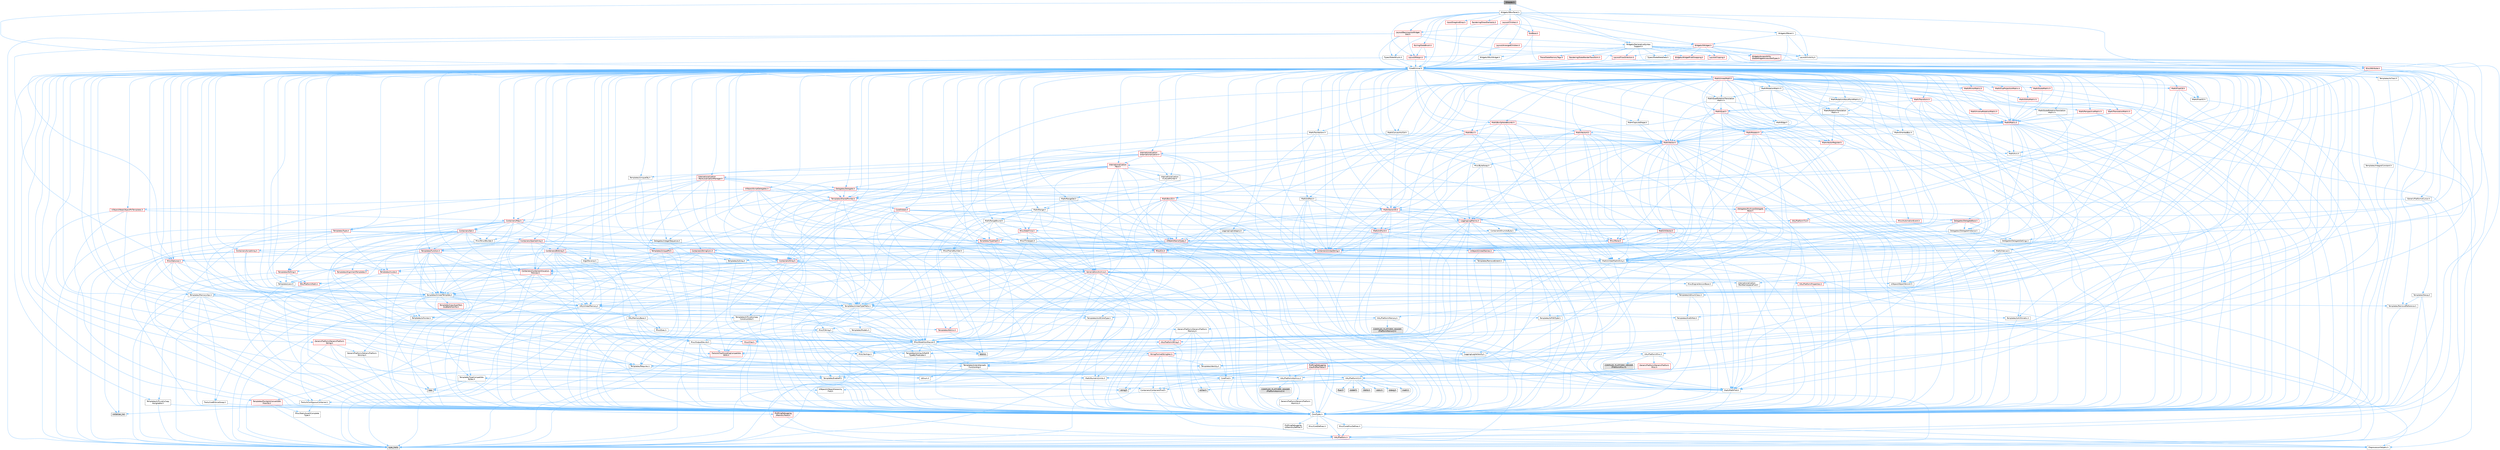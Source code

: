 digraph "SHeader.h"
{
 // INTERACTIVE_SVG=YES
 // LATEX_PDF_SIZE
  bgcolor="transparent";
  edge [fontname=Helvetica,fontsize=10,labelfontname=Helvetica,labelfontsize=10];
  node [fontname=Helvetica,fontsize=10,shape=box,height=0.2,width=0.4];
  Node1 [id="Node000001",label="SHeader.h",height=0.2,width=0.4,color="gray40", fillcolor="grey60", style="filled", fontcolor="black",tooltip=" "];
  Node1 -> Node2 [id="edge1_Node000001_Node000002",color="steelblue1",style="solid",tooltip=" "];
  Node2 [id="Node000002",label="CoreMinimal.h",height=0.2,width=0.4,color="grey40", fillcolor="white", style="filled",URL="$d7/d67/CoreMinimal_8h.html",tooltip=" "];
  Node2 -> Node3 [id="edge2_Node000002_Node000003",color="steelblue1",style="solid",tooltip=" "];
  Node3 [id="Node000003",label="CoreTypes.h",height=0.2,width=0.4,color="grey40", fillcolor="white", style="filled",URL="$dc/dec/CoreTypes_8h.html",tooltip=" "];
  Node3 -> Node4 [id="edge3_Node000003_Node000004",color="steelblue1",style="solid",tooltip=" "];
  Node4 [id="Node000004",label="HAL/Platform.h",height=0.2,width=0.4,color="red", fillcolor="#FFF0F0", style="filled",URL="$d9/dd0/Platform_8h.html",tooltip=" "];
  Node4 -> Node7 [id="edge4_Node000004_Node000007",color="steelblue1",style="solid",tooltip=" "];
  Node7 [id="Node000007",label="type_traits",height=0.2,width=0.4,color="grey60", fillcolor="#E0E0E0", style="filled",tooltip=" "];
  Node4 -> Node8 [id="edge5_Node000004_Node000008",color="steelblue1",style="solid",tooltip=" "];
  Node8 [id="Node000008",label="PreprocessorHelpers.h",height=0.2,width=0.4,color="grey40", fillcolor="white", style="filled",URL="$db/ddb/PreprocessorHelpers_8h.html",tooltip=" "];
  Node3 -> Node14 [id="edge6_Node000003_Node000014",color="steelblue1",style="solid",tooltip=" "];
  Node14 [id="Node000014",label="ProfilingDebugging\l/UMemoryDefines.h",height=0.2,width=0.4,color="grey40", fillcolor="white", style="filled",URL="$d2/da2/UMemoryDefines_8h.html",tooltip=" "];
  Node3 -> Node15 [id="edge7_Node000003_Node000015",color="steelblue1",style="solid",tooltip=" "];
  Node15 [id="Node000015",label="Misc/CoreMiscDefines.h",height=0.2,width=0.4,color="grey40", fillcolor="white", style="filled",URL="$da/d38/CoreMiscDefines_8h.html",tooltip=" "];
  Node15 -> Node4 [id="edge8_Node000015_Node000004",color="steelblue1",style="solid",tooltip=" "];
  Node15 -> Node8 [id="edge9_Node000015_Node000008",color="steelblue1",style="solid",tooltip=" "];
  Node3 -> Node16 [id="edge10_Node000003_Node000016",color="steelblue1",style="solid",tooltip=" "];
  Node16 [id="Node000016",label="Misc/CoreDefines.h",height=0.2,width=0.4,color="grey40", fillcolor="white", style="filled",URL="$d3/dd2/CoreDefines_8h.html",tooltip=" "];
  Node2 -> Node17 [id="edge11_Node000002_Node000017",color="steelblue1",style="solid",tooltip=" "];
  Node17 [id="Node000017",label="CoreFwd.h",height=0.2,width=0.4,color="grey40", fillcolor="white", style="filled",URL="$d1/d1e/CoreFwd_8h.html",tooltip=" "];
  Node17 -> Node3 [id="edge12_Node000017_Node000003",color="steelblue1",style="solid",tooltip=" "];
  Node17 -> Node18 [id="edge13_Node000017_Node000018",color="steelblue1",style="solid",tooltip=" "];
  Node18 [id="Node000018",label="Containers/ContainersFwd.h",height=0.2,width=0.4,color="grey40", fillcolor="white", style="filled",URL="$d4/d0a/ContainersFwd_8h.html",tooltip=" "];
  Node18 -> Node4 [id="edge14_Node000018_Node000004",color="steelblue1",style="solid",tooltip=" "];
  Node18 -> Node3 [id="edge15_Node000018_Node000003",color="steelblue1",style="solid",tooltip=" "];
  Node18 -> Node19 [id="edge16_Node000018_Node000019",color="steelblue1",style="solid",tooltip=" "];
  Node19 [id="Node000019",label="Traits/IsContiguousContainer.h",height=0.2,width=0.4,color="grey40", fillcolor="white", style="filled",URL="$d5/d3c/IsContiguousContainer_8h.html",tooltip=" "];
  Node19 -> Node3 [id="edge17_Node000019_Node000003",color="steelblue1",style="solid",tooltip=" "];
  Node19 -> Node20 [id="edge18_Node000019_Node000020",color="steelblue1",style="solid",tooltip=" "];
  Node20 [id="Node000020",label="Misc/StaticAssertComplete\lType.h",height=0.2,width=0.4,color="grey40", fillcolor="white", style="filled",URL="$d5/d4e/StaticAssertCompleteType_8h.html",tooltip=" "];
  Node19 -> Node21 [id="edge19_Node000019_Node000021",color="steelblue1",style="solid",tooltip=" "];
  Node21 [id="Node000021",label="initializer_list",height=0.2,width=0.4,color="grey60", fillcolor="#E0E0E0", style="filled",tooltip=" "];
  Node17 -> Node22 [id="edge20_Node000017_Node000022",color="steelblue1",style="solid",tooltip=" "];
  Node22 [id="Node000022",label="Math/MathFwd.h",height=0.2,width=0.4,color="grey40", fillcolor="white", style="filled",URL="$d2/d10/MathFwd_8h.html",tooltip=" "];
  Node22 -> Node4 [id="edge21_Node000022_Node000004",color="steelblue1",style="solid",tooltip=" "];
  Node17 -> Node23 [id="edge22_Node000017_Node000023",color="steelblue1",style="solid",tooltip=" "];
  Node23 [id="Node000023",label="UObject/UObjectHierarchy\lFwd.h",height=0.2,width=0.4,color="grey40", fillcolor="white", style="filled",URL="$d3/d13/UObjectHierarchyFwd_8h.html",tooltip=" "];
  Node2 -> Node23 [id="edge23_Node000002_Node000023",color="steelblue1",style="solid",tooltip=" "];
  Node2 -> Node18 [id="edge24_Node000002_Node000018",color="steelblue1",style="solid",tooltip=" "];
  Node2 -> Node24 [id="edge25_Node000002_Node000024",color="steelblue1",style="solid",tooltip=" "];
  Node24 [id="Node000024",label="Misc/VarArgs.h",height=0.2,width=0.4,color="grey40", fillcolor="white", style="filled",URL="$d5/d6f/VarArgs_8h.html",tooltip=" "];
  Node24 -> Node3 [id="edge26_Node000024_Node000003",color="steelblue1",style="solid",tooltip=" "];
  Node2 -> Node25 [id="edge27_Node000002_Node000025",color="steelblue1",style="solid",tooltip=" "];
  Node25 [id="Node000025",label="Logging/LogVerbosity.h",height=0.2,width=0.4,color="grey40", fillcolor="white", style="filled",URL="$d2/d8f/LogVerbosity_8h.html",tooltip=" "];
  Node25 -> Node3 [id="edge28_Node000025_Node000003",color="steelblue1",style="solid",tooltip=" "];
  Node2 -> Node26 [id="edge29_Node000002_Node000026",color="steelblue1",style="solid",tooltip=" "];
  Node26 [id="Node000026",label="Misc/OutputDevice.h",height=0.2,width=0.4,color="grey40", fillcolor="white", style="filled",URL="$d7/d32/OutputDevice_8h.html",tooltip=" "];
  Node26 -> Node17 [id="edge30_Node000026_Node000017",color="steelblue1",style="solid",tooltip=" "];
  Node26 -> Node3 [id="edge31_Node000026_Node000003",color="steelblue1",style="solid",tooltip=" "];
  Node26 -> Node25 [id="edge32_Node000026_Node000025",color="steelblue1",style="solid",tooltip=" "];
  Node26 -> Node24 [id="edge33_Node000026_Node000024",color="steelblue1",style="solid",tooltip=" "];
  Node26 -> Node27 [id="edge34_Node000026_Node000027",color="steelblue1",style="solid",tooltip=" "];
  Node27 [id="Node000027",label="Templates/IsArrayOrRefOf\lTypeByPredicate.h",height=0.2,width=0.4,color="grey40", fillcolor="white", style="filled",URL="$d6/da1/IsArrayOrRefOfTypeByPredicate_8h.html",tooltip=" "];
  Node27 -> Node3 [id="edge35_Node000027_Node000003",color="steelblue1",style="solid",tooltip=" "];
  Node26 -> Node28 [id="edge36_Node000026_Node000028",color="steelblue1",style="solid",tooltip=" "];
  Node28 [id="Node000028",label="Templates/IsValidVariadic\lFunctionArg.h",height=0.2,width=0.4,color="grey40", fillcolor="white", style="filled",URL="$d0/dc8/IsValidVariadicFunctionArg_8h.html",tooltip=" "];
  Node28 -> Node3 [id="edge37_Node000028_Node000003",color="steelblue1",style="solid",tooltip=" "];
  Node28 -> Node29 [id="edge38_Node000028_Node000029",color="steelblue1",style="solid",tooltip=" "];
  Node29 [id="Node000029",label="IsEnum.h",height=0.2,width=0.4,color="grey40", fillcolor="white", style="filled",URL="$d4/de5/IsEnum_8h.html",tooltip=" "];
  Node28 -> Node7 [id="edge39_Node000028_Node000007",color="steelblue1",style="solid",tooltip=" "];
  Node26 -> Node30 [id="edge40_Node000026_Node000030",color="steelblue1",style="solid",tooltip=" "];
  Node30 [id="Node000030",label="Traits/IsCharEncodingCompatible\lWith.h",height=0.2,width=0.4,color="red", fillcolor="#FFF0F0", style="filled",URL="$df/dd1/IsCharEncodingCompatibleWith_8h.html",tooltip=" "];
  Node30 -> Node7 [id="edge41_Node000030_Node000007",color="steelblue1",style="solid",tooltip=" "];
  Node2 -> Node32 [id="edge42_Node000002_Node000032",color="steelblue1",style="solid",tooltip=" "];
  Node32 [id="Node000032",label="HAL/PlatformCrt.h",height=0.2,width=0.4,color="grey40", fillcolor="white", style="filled",URL="$d8/d75/PlatformCrt_8h.html",tooltip=" "];
  Node32 -> Node33 [id="edge43_Node000032_Node000033",color="steelblue1",style="solid",tooltip=" "];
  Node33 [id="Node000033",label="new",height=0.2,width=0.4,color="grey60", fillcolor="#E0E0E0", style="filled",tooltip=" "];
  Node32 -> Node34 [id="edge44_Node000032_Node000034",color="steelblue1",style="solid",tooltip=" "];
  Node34 [id="Node000034",label="wchar.h",height=0.2,width=0.4,color="grey60", fillcolor="#E0E0E0", style="filled",tooltip=" "];
  Node32 -> Node35 [id="edge45_Node000032_Node000035",color="steelblue1",style="solid",tooltip=" "];
  Node35 [id="Node000035",label="stddef.h",height=0.2,width=0.4,color="grey60", fillcolor="#E0E0E0", style="filled",tooltip=" "];
  Node32 -> Node36 [id="edge46_Node000032_Node000036",color="steelblue1",style="solid",tooltip=" "];
  Node36 [id="Node000036",label="stdlib.h",height=0.2,width=0.4,color="grey60", fillcolor="#E0E0E0", style="filled",tooltip=" "];
  Node32 -> Node37 [id="edge47_Node000032_Node000037",color="steelblue1",style="solid",tooltip=" "];
  Node37 [id="Node000037",label="stdio.h",height=0.2,width=0.4,color="grey60", fillcolor="#E0E0E0", style="filled",tooltip=" "];
  Node32 -> Node38 [id="edge48_Node000032_Node000038",color="steelblue1",style="solid",tooltip=" "];
  Node38 [id="Node000038",label="stdarg.h",height=0.2,width=0.4,color="grey60", fillcolor="#E0E0E0", style="filled",tooltip=" "];
  Node32 -> Node39 [id="edge49_Node000032_Node000039",color="steelblue1",style="solid",tooltip=" "];
  Node39 [id="Node000039",label="math.h",height=0.2,width=0.4,color="grey60", fillcolor="#E0E0E0", style="filled",tooltip=" "];
  Node32 -> Node40 [id="edge50_Node000032_Node000040",color="steelblue1",style="solid",tooltip=" "];
  Node40 [id="Node000040",label="float.h",height=0.2,width=0.4,color="grey60", fillcolor="#E0E0E0", style="filled",tooltip=" "];
  Node32 -> Node41 [id="edge51_Node000032_Node000041",color="steelblue1",style="solid",tooltip=" "];
  Node41 [id="Node000041",label="string.h",height=0.2,width=0.4,color="grey60", fillcolor="#E0E0E0", style="filled",tooltip=" "];
  Node2 -> Node42 [id="edge52_Node000002_Node000042",color="steelblue1",style="solid",tooltip=" "];
  Node42 [id="Node000042",label="HAL/PlatformMisc.h",height=0.2,width=0.4,color="grey40", fillcolor="white", style="filled",URL="$d0/df5/PlatformMisc_8h.html",tooltip=" "];
  Node42 -> Node3 [id="edge53_Node000042_Node000003",color="steelblue1",style="solid",tooltip=" "];
  Node42 -> Node43 [id="edge54_Node000042_Node000043",color="steelblue1",style="solid",tooltip=" "];
  Node43 [id="Node000043",label="GenericPlatform/GenericPlatform\lMisc.h",height=0.2,width=0.4,color="red", fillcolor="#FFF0F0", style="filled",URL="$db/d9a/GenericPlatformMisc_8h.html",tooltip=" "];
  Node43 -> Node17 [id="edge55_Node000043_Node000017",color="steelblue1",style="solid",tooltip=" "];
  Node43 -> Node3 [id="edge56_Node000043_Node000003",color="steelblue1",style="solid",tooltip=" "];
  Node43 -> Node32 [id="edge57_Node000043_Node000032",color="steelblue1",style="solid",tooltip=" "];
  Node43 -> Node47 [id="edge58_Node000043_Node000047",color="steelblue1",style="solid",tooltip=" "];
  Node47 [id="Node000047",label="Math/NumericLimits.h",height=0.2,width=0.4,color="grey40", fillcolor="white", style="filled",URL="$df/d1b/NumericLimits_8h.html",tooltip=" "];
  Node47 -> Node3 [id="edge59_Node000047_Node000003",color="steelblue1",style="solid",tooltip=" "];
  Node42 -> Node52 [id="edge60_Node000042_Node000052",color="steelblue1",style="solid",tooltip=" "];
  Node52 [id="Node000052",label="COMPILED_PLATFORM_HEADER\l(PlatformMisc.h)",height=0.2,width=0.4,color="grey60", fillcolor="#E0E0E0", style="filled",tooltip=" "];
  Node42 -> Node53 [id="edge61_Node000042_Node000053",color="steelblue1",style="solid",tooltip=" "];
  Node53 [id="Node000053",label="ProfilingDebugging\l/CpuProfilerTrace.h",height=0.2,width=0.4,color="red", fillcolor="#FFF0F0", style="filled",URL="$da/dcb/CpuProfilerTrace_8h.html",tooltip=" "];
  Node53 -> Node3 [id="edge62_Node000053_Node000003",color="steelblue1",style="solid",tooltip=" "];
  Node53 -> Node18 [id="edge63_Node000053_Node000018",color="steelblue1",style="solid",tooltip=" "];
  Node53 -> Node54 [id="edge64_Node000053_Node000054",color="steelblue1",style="solid",tooltip=" "];
  Node54 [id="Node000054",label="HAL/PlatformAtomics.h",height=0.2,width=0.4,color="grey40", fillcolor="white", style="filled",URL="$d3/d36/PlatformAtomics_8h.html",tooltip=" "];
  Node54 -> Node3 [id="edge65_Node000054_Node000003",color="steelblue1",style="solid",tooltip=" "];
  Node54 -> Node55 [id="edge66_Node000054_Node000055",color="steelblue1",style="solid",tooltip=" "];
  Node55 [id="Node000055",label="GenericPlatform/GenericPlatform\lAtomics.h",height=0.2,width=0.4,color="grey40", fillcolor="white", style="filled",URL="$da/d72/GenericPlatformAtomics_8h.html",tooltip=" "];
  Node55 -> Node3 [id="edge67_Node000055_Node000003",color="steelblue1",style="solid",tooltip=" "];
  Node54 -> Node56 [id="edge68_Node000054_Node000056",color="steelblue1",style="solid",tooltip=" "];
  Node56 [id="Node000056",label="COMPILED_PLATFORM_HEADER\l(PlatformAtomics.h)",height=0.2,width=0.4,color="grey60", fillcolor="#E0E0E0", style="filled",tooltip=" "];
  Node53 -> Node8 [id="edge69_Node000053_Node000008",color="steelblue1",style="solid",tooltip=" "];
  Node2 -> Node61 [id="edge70_Node000002_Node000061",color="steelblue1",style="solid",tooltip=" "];
  Node61 [id="Node000061",label="Misc/AssertionMacros.h",height=0.2,width=0.4,color="grey40", fillcolor="white", style="filled",URL="$d0/dfa/AssertionMacros_8h.html",tooltip=" "];
  Node61 -> Node3 [id="edge71_Node000061_Node000003",color="steelblue1",style="solid",tooltip=" "];
  Node61 -> Node4 [id="edge72_Node000061_Node000004",color="steelblue1",style="solid",tooltip=" "];
  Node61 -> Node42 [id="edge73_Node000061_Node000042",color="steelblue1",style="solid",tooltip=" "];
  Node61 -> Node8 [id="edge74_Node000061_Node000008",color="steelblue1",style="solid",tooltip=" "];
  Node61 -> Node62 [id="edge75_Node000061_Node000062",color="steelblue1",style="solid",tooltip=" "];
  Node62 [id="Node000062",label="Templates/EnableIf.h",height=0.2,width=0.4,color="grey40", fillcolor="white", style="filled",URL="$d7/d60/EnableIf_8h.html",tooltip=" "];
  Node62 -> Node3 [id="edge76_Node000062_Node000003",color="steelblue1",style="solid",tooltip=" "];
  Node61 -> Node27 [id="edge77_Node000061_Node000027",color="steelblue1",style="solid",tooltip=" "];
  Node61 -> Node28 [id="edge78_Node000061_Node000028",color="steelblue1",style="solid",tooltip=" "];
  Node61 -> Node30 [id="edge79_Node000061_Node000030",color="steelblue1",style="solid",tooltip=" "];
  Node61 -> Node24 [id="edge80_Node000061_Node000024",color="steelblue1",style="solid",tooltip=" "];
  Node61 -> Node63 [id="edge81_Node000061_Node000063",color="steelblue1",style="solid",tooltip=" "];
  Node63 [id="Node000063",label="String/FormatStringSan.h",height=0.2,width=0.4,color="red", fillcolor="#FFF0F0", style="filled",URL="$d3/d8b/FormatStringSan_8h.html",tooltip=" "];
  Node63 -> Node7 [id="edge82_Node000063_Node000007",color="steelblue1",style="solid",tooltip=" "];
  Node63 -> Node3 [id="edge83_Node000063_Node000003",color="steelblue1",style="solid",tooltip=" "];
  Node63 -> Node64 [id="edge84_Node000063_Node000064",color="steelblue1",style="solid",tooltip=" "];
  Node64 [id="Node000064",label="Templates/Requires.h",height=0.2,width=0.4,color="grey40", fillcolor="white", style="filled",URL="$dc/d96/Requires_8h.html",tooltip=" "];
  Node64 -> Node62 [id="edge85_Node000064_Node000062",color="steelblue1",style="solid",tooltip=" "];
  Node64 -> Node7 [id="edge86_Node000064_Node000007",color="steelblue1",style="solid",tooltip=" "];
  Node63 -> Node65 [id="edge87_Node000063_Node000065",color="steelblue1",style="solid",tooltip=" "];
  Node65 [id="Node000065",label="Templates/Identity.h",height=0.2,width=0.4,color="grey40", fillcolor="white", style="filled",URL="$d0/dd5/Identity_8h.html",tooltip=" "];
  Node63 -> Node28 [id="edge88_Node000063_Node000028",color="steelblue1",style="solid",tooltip=" "];
  Node63 -> Node18 [id="edge89_Node000063_Node000018",color="steelblue1",style="solid",tooltip=" "];
  Node61 -> Node69 [id="edge90_Node000061_Node000069",color="steelblue1",style="solid",tooltip=" "];
  Node69 [id="Node000069",label="atomic",height=0.2,width=0.4,color="grey60", fillcolor="#E0E0E0", style="filled",tooltip=" "];
  Node2 -> Node70 [id="edge91_Node000002_Node000070",color="steelblue1",style="solid",tooltip=" "];
  Node70 [id="Node000070",label="Templates/IsPointer.h",height=0.2,width=0.4,color="grey40", fillcolor="white", style="filled",URL="$d7/d05/IsPointer_8h.html",tooltip=" "];
  Node70 -> Node3 [id="edge92_Node000070_Node000003",color="steelblue1",style="solid",tooltip=" "];
  Node2 -> Node71 [id="edge93_Node000002_Node000071",color="steelblue1",style="solid",tooltip=" "];
  Node71 [id="Node000071",label="HAL/PlatformMemory.h",height=0.2,width=0.4,color="grey40", fillcolor="white", style="filled",URL="$de/d68/PlatformMemory_8h.html",tooltip=" "];
  Node71 -> Node3 [id="edge94_Node000071_Node000003",color="steelblue1",style="solid",tooltip=" "];
  Node71 -> Node72 [id="edge95_Node000071_Node000072",color="steelblue1",style="solid",tooltip=" "];
  Node72 [id="Node000072",label="GenericPlatform/GenericPlatform\lMemory.h",height=0.2,width=0.4,color="grey40", fillcolor="white", style="filled",URL="$dd/d22/GenericPlatformMemory_8h.html",tooltip=" "];
  Node72 -> Node17 [id="edge96_Node000072_Node000017",color="steelblue1",style="solid",tooltip=" "];
  Node72 -> Node3 [id="edge97_Node000072_Node000003",color="steelblue1",style="solid",tooltip=" "];
  Node72 -> Node73 [id="edge98_Node000072_Node000073",color="steelblue1",style="solid",tooltip=" "];
  Node73 [id="Node000073",label="HAL/PlatformString.h",height=0.2,width=0.4,color="red", fillcolor="#FFF0F0", style="filled",URL="$db/db5/PlatformString_8h.html",tooltip=" "];
  Node73 -> Node3 [id="edge99_Node000073_Node000003",color="steelblue1",style="solid",tooltip=" "];
  Node72 -> Node41 [id="edge100_Node000072_Node000041",color="steelblue1",style="solid",tooltip=" "];
  Node72 -> Node34 [id="edge101_Node000072_Node000034",color="steelblue1",style="solid",tooltip=" "];
  Node71 -> Node75 [id="edge102_Node000071_Node000075",color="steelblue1",style="solid",tooltip=" "];
  Node75 [id="Node000075",label="COMPILED_PLATFORM_HEADER\l(PlatformMemory.h)",height=0.2,width=0.4,color="grey60", fillcolor="#E0E0E0", style="filled",tooltip=" "];
  Node2 -> Node54 [id="edge103_Node000002_Node000054",color="steelblue1",style="solid",tooltip=" "];
  Node2 -> Node76 [id="edge104_Node000002_Node000076",color="steelblue1",style="solid",tooltip=" "];
  Node76 [id="Node000076",label="Misc/Exec.h",height=0.2,width=0.4,color="grey40", fillcolor="white", style="filled",URL="$de/ddb/Exec_8h.html",tooltip=" "];
  Node76 -> Node3 [id="edge105_Node000076_Node000003",color="steelblue1",style="solid",tooltip=" "];
  Node76 -> Node61 [id="edge106_Node000076_Node000061",color="steelblue1",style="solid",tooltip=" "];
  Node2 -> Node77 [id="edge107_Node000002_Node000077",color="steelblue1",style="solid",tooltip=" "];
  Node77 [id="Node000077",label="HAL/MemoryBase.h",height=0.2,width=0.4,color="grey40", fillcolor="white", style="filled",URL="$d6/d9f/MemoryBase_8h.html",tooltip=" "];
  Node77 -> Node3 [id="edge108_Node000077_Node000003",color="steelblue1",style="solid",tooltip=" "];
  Node77 -> Node54 [id="edge109_Node000077_Node000054",color="steelblue1",style="solid",tooltip=" "];
  Node77 -> Node32 [id="edge110_Node000077_Node000032",color="steelblue1",style="solid",tooltip=" "];
  Node77 -> Node76 [id="edge111_Node000077_Node000076",color="steelblue1",style="solid",tooltip=" "];
  Node77 -> Node26 [id="edge112_Node000077_Node000026",color="steelblue1",style="solid",tooltip=" "];
  Node77 -> Node78 [id="edge113_Node000077_Node000078",color="steelblue1",style="solid",tooltip=" "];
  Node78 [id="Node000078",label="Templates/Atomic.h",height=0.2,width=0.4,color="red", fillcolor="#FFF0F0", style="filled",URL="$d3/d91/Atomic_8h.html",tooltip=" "];
  Node78 -> Node69 [id="edge114_Node000078_Node000069",color="steelblue1",style="solid",tooltip=" "];
  Node2 -> Node87 [id="edge115_Node000002_Node000087",color="steelblue1",style="solid",tooltip=" "];
  Node87 [id="Node000087",label="HAL/UnrealMemory.h",height=0.2,width=0.4,color="grey40", fillcolor="white", style="filled",URL="$d9/d96/UnrealMemory_8h.html",tooltip=" "];
  Node87 -> Node3 [id="edge116_Node000087_Node000003",color="steelblue1",style="solid",tooltip=" "];
  Node87 -> Node72 [id="edge117_Node000087_Node000072",color="steelblue1",style="solid",tooltip=" "];
  Node87 -> Node77 [id="edge118_Node000087_Node000077",color="steelblue1",style="solid",tooltip=" "];
  Node87 -> Node71 [id="edge119_Node000087_Node000071",color="steelblue1",style="solid",tooltip=" "];
  Node87 -> Node88 [id="edge120_Node000087_Node000088",color="steelblue1",style="solid",tooltip=" "];
  Node88 [id="Node000088",label="ProfilingDebugging\l/MemoryTrace.h",height=0.2,width=0.4,color="red", fillcolor="#FFF0F0", style="filled",URL="$da/dd7/MemoryTrace_8h.html",tooltip=" "];
  Node88 -> Node4 [id="edge121_Node000088_Node000004",color="steelblue1",style="solid",tooltip=" "];
  Node87 -> Node70 [id="edge122_Node000087_Node000070",color="steelblue1",style="solid",tooltip=" "];
  Node2 -> Node89 [id="edge123_Node000002_Node000089",color="steelblue1",style="solid",tooltip=" "];
  Node89 [id="Node000089",label="Templates/IsArithmetic.h",height=0.2,width=0.4,color="grey40", fillcolor="white", style="filled",URL="$d2/d5d/IsArithmetic_8h.html",tooltip=" "];
  Node89 -> Node3 [id="edge124_Node000089_Node000003",color="steelblue1",style="solid",tooltip=" "];
  Node2 -> Node83 [id="edge125_Node000002_Node000083",color="steelblue1",style="solid",tooltip=" "];
  Node83 [id="Node000083",label="Templates/AndOrNot.h",height=0.2,width=0.4,color="grey40", fillcolor="white", style="filled",URL="$db/d0a/AndOrNot_8h.html",tooltip=" "];
  Node83 -> Node3 [id="edge126_Node000083_Node000003",color="steelblue1",style="solid",tooltip=" "];
  Node2 -> Node90 [id="edge127_Node000002_Node000090",color="steelblue1",style="solid",tooltip=" "];
  Node90 [id="Node000090",label="Templates/IsPODType.h",height=0.2,width=0.4,color="grey40", fillcolor="white", style="filled",URL="$d7/db1/IsPODType_8h.html",tooltip=" "];
  Node90 -> Node3 [id="edge128_Node000090_Node000003",color="steelblue1",style="solid",tooltip=" "];
  Node2 -> Node91 [id="edge129_Node000002_Node000091",color="steelblue1",style="solid",tooltip=" "];
  Node91 [id="Node000091",label="Templates/IsUECoreType.h",height=0.2,width=0.4,color="grey40", fillcolor="white", style="filled",URL="$d1/db8/IsUECoreType_8h.html",tooltip=" "];
  Node91 -> Node3 [id="edge130_Node000091_Node000003",color="steelblue1",style="solid",tooltip=" "];
  Node91 -> Node7 [id="edge131_Node000091_Node000007",color="steelblue1",style="solid",tooltip=" "];
  Node2 -> Node84 [id="edge132_Node000002_Node000084",color="steelblue1",style="solid",tooltip=" "];
  Node84 [id="Node000084",label="Templates/IsTriviallyCopy\lConstructible.h",height=0.2,width=0.4,color="grey40", fillcolor="white", style="filled",URL="$d3/d78/IsTriviallyCopyConstructible_8h.html",tooltip=" "];
  Node84 -> Node3 [id="edge133_Node000084_Node000003",color="steelblue1",style="solid",tooltip=" "];
  Node84 -> Node7 [id="edge134_Node000084_Node000007",color="steelblue1",style="solid",tooltip=" "];
  Node2 -> Node92 [id="edge135_Node000002_Node000092",color="steelblue1",style="solid",tooltip=" "];
  Node92 [id="Node000092",label="Templates/UnrealTypeTraits.h",height=0.2,width=0.4,color="grey40", fillcolor="white", style="filled",URL="$d2/d2d/UnrealTypeTraits_8h.html",tooltip=" "];
  Node92 -> Node3 [id="edge136_Node000092_Node000003",color="steelblue1",style="solid",tooltip=" "];
  Node92 -> Node70 [id="edge137_Node000092_Node000070",color="steelblue1",style="solid",tooltip=" "];
  Node92 -> Node61 [id="edge138_Node000092_Node000061",color="steelblue1",style="solid",tooltip=" "];
  Node92 -> Node83 [id="edge139_Node000092_Node000083",color="steelblue1",style="solid",tooltip=" "];
  Node92 -> Node62 [id="edge140_Node000092_Node000062",color="steelblue1",style="solid",tooltip=" "];
  Node92 -> Node89 [id="edge141_Node000092_Node000089",color="steelblue1",style="solid",tooltip=" "];
  Node92 -> Node29 [id="edge142_Node000092_Node000029",color="steelblue1",style="solid",tooltip=" "];
  Node92 -> Node93 [id="edge143_Node000092_Node000093",color="steelblue1",style="solid",tooltip=" "];
  Node93 [id="Node000093",label="Templates/Models.h",height=0.2,width=0.4,color="grey40", fillcolor="white", style="filled",URL="$d3/d0c/Models_8h.html",tooltip=" "];
  Node93 -> Node65 [id="edge144_Node000093_Node000065",color="steelblue1",style="solid",tooltip=" "];
  Node92 -> Node90 [id="edge145_Node000092_Node000090",color="steelblue1",style="solid",tooltip=" "];
  Node92 -> Node91 [id="edge146_Node000092_Node000091",color="steelblue1",style="solid",tooltip=" "];
  Node92 -> Node84 [id="edge147_Node000092_Node000084",color="steelblue1",style="solid",tooltip=" "];
  Node2 -> Node62 [id="edge148_Node000002_Node000062",color="steelblue1",style="solid",tooltip=" "];
  Node2 -> Node94 [id="edge149_Node000002_Node000094",color="steelblue1",style="solid",tooltip=" "];
  Node94 [id="Node000094",label="Templates/RemoveReference.h",height=0.2,width=0.4,color="grey40", fillcolor="white", style="filled",URL="$da/dbe/RemoveReference_8h.html",tooltip=" "];
  Node94 -> Node3 [id="edge150_Node000094_Node000003",color="steelblue1",style="solid",tooltip=" "];
  Node2 -> Node95 [id="edge151_Node000002_Node000095",color="steelblue1",style="solid",tooltip=" "];
  Node95 [id="Node000095",label="Templates/IntegralConstant.h",height=0.2,width=0.4,color="grey40", fillcolor="white", style="filled",URL="$db/d1b/IntegralConstant_8h.html",tooltip=" "];
  Node95 -> Node3 [id="edge152_Node000095_Node000003",color="steelblue1",style="solid",tooltip=" "];
  Node2 -> Node96 [id="edge153_Node000002_Node000096",color="steelblue1",style="solid",tooltip=" "];
  Node96 [id="Node000096",label="Templates/IsClass.h",height=0.2,width=0.4,color="grey40", fillcolor="white", style="filled",URL="$db/dcb/IsClass_8h.html",tooltip=" "];
  Node96 -> Node3 [id="edge154_Node000096_Node000003",color="steelblue1",style="solid",tooltip=" "];
  Node2 -> Node97 [id="edge155_Node000002_Node000097",color="steelblue1",style="solid",tooltip=" "];
  Node97 [id="Node000097",label="Templates/TypeCompatible\lBytes.h",height=0.2,width=0.4,color="grey40", fillcolor="white", style="filled",URL="$df/d0a/TypeCompatibleBytes_8h.html",tooltip=" "];
  Node97 -> Node3 [id="edge156_Node000097_Node000003",color="steelblue1",style="solid",tooltip=" "];
  Node97 -> Node41 [id="edge157_Node000097_Node000041",color="steelblue1",style="solid",tooltip=" "];
  Node97 -> Node33 [id="edge158_Node000097_Node000033",color="steelblue1",style="solid",tooltip=" "];
  Node97 -> Node7 [id="edge159_Node000097_Node000007",color="steelblue1",style="solid",tooltip=" "];
  Node2 -> Node19 [id="edge160_Node000002_Node000019",color="steelblue1",style="solid",tooltip=" "];
  Node2 -> Node98 [id="edge161_Node000002_Node000098",color="steelblue1",style="solid",tooltip=" "];
  Node98 [id="Node000098",label="Templates/UnrealTemplate.h",height=0.2,width=0.4,color="grey40", fillcolor="white", style="filled",URL="$d4/d24/UnrealTemplate_8h.html",tooltip=" "];
  Node98 -> Node3 [id="edge162_Node000098_Node000003",color="steelblue1",style="solid",tooltip=" "];
  Node98 -> Node70 [id="edge163_Node000098_Node000070",color="steelblue1",style="solid",tooltip=" "];
  Node98 -> Node87 [id="edge164_Node000098_Node000087",color="steelblue1",style="solid",tooltip=" "];
  Node98 -> Node99 [id="edge165_Node000098_Node000099",color="steelblue1",style="solid",tooltip=" "];
  Node99 [id="Node000099",label="Templates/CopyQualifiers\lAndRefsFromTo.h",height=0.2,width=0.4,color="red", fillcolor="#FFF0F0", style="filled",URL="$d3/db3/CopyQualifiersAndRefsFromTo_8h.html",tooltip=" "];
  Node98 -> Node92 [id="edge166_Node000098_Node000092",color="steelblue1",style="solid",tooltip=" "];
  Node98 -> Node94 [id="edge167_Node000098_Node000094",color="steelblue1",style="solid",tooltip=" "];
  Node98 -> Node64 [id="edge168_Node000098_Node000064",color="steelblue1",style="solid",tooltip=" "];
  Node98 -> Node97 [id="edge169_Node000098_Node000097",color="steelblue1",style="solid",tooltip=" "];
  Node98 -> Node65 [id="edge170_Node000098_Node000065",color="steelblue1",style="solid",tooltip=" "];
  Node98 -> Node19 [id="edge171_Node000098_Node000019",color="steelblue1",style="solid",tooltip=" "];
  Node98 -> Node101 [id="edge172_Node000098_Node000101",color="steelblue1",style="solid",tooltip=" "];
  Node101 [id="Node000101",label="Traits/UseBitwiseSwap.h",height=0.2,width=0.4,color="grey40", fillcolor="white", style="filled",URL="$db/df3/UseBitwiseSwap_8h.html",tooltip=" "];
  Node101 -> Node3 [id="edge173_Node000101_Node000003",color="steelblue1",style="solid",tooltip=" "];
  Node101 -> Node7 [id="edge174_Node000101_Node000007",color="steelblue1",style="solid",tooltip=" "];
  Node98 -> Node7 [id="edge175_Node000098_Node000007",color="steelblue1",style="solid",tooltip=" "];
  Node2 -> Node47 [id="edge176_Node000002_Node000047",color="steelblue1",style="solid",tooltip=" "];
  Node2 -> Node102 [id="edge177_Node000002_Node000102",color="steelblue1",style="solid",tooltip=" "];
  Node102 [id="Node000102",label="HAL/PlatformMath.h",height=0.2,width=0.4,color="red", fillcolor="#FFF0F0", style="filled",URL="$dc/d53/PlatformMath_8h.html",tooltip=" "];
  Node102 -> Node3 [id="edge178_Node000102_Node000003",color="steelblue1",style="solid",tooltip=" "];
  Node2 -> Node85 [id="edge179_Node000002_Node000085",color="steelblue1",style="solid",tooltip=" "];
  Node85 [id="Node000085",label="Templates/IsTriviallyCopy\lAssignable.h",height=0.2,width=0.4,color="grey40", fillcolor="white", style="filled",URL="$d2/df2/IsTriviallyCopyAssignable_8h.html",tooltip=" "];
  Node85 -> Node3 [id="edge180_Node000085_Node000003",color="steelblue1",style="solid",tooltip=" "];
  Node85 -> Node7 [id="edge181_Node000085_Node000007",color="steelblue1",style="solid",tooltip=" "];
  Node2 -> Node110 [id="edge182_Node000002_Node000110",color="steelblue1",style="solid",tooltip=" "];
  Node110 [id="Node000110",label="Templates/MemoryOps.h",height=0.2,width=0.4,color="grey40", fillcolor="white", style="filled",URL="$db/dea/MemoryOps_8h.html",tooltip=" "];
  Node110 -> Node3 [id="edge183_Node000110_Node000003",color="steelblue1",style="solid",tooltip=" "];
  Node110 -> Node87 [id="edge184_Node000110_Node000087",color="steelblue1",style="solid",tooltip=" "];
  Node110 -> Node85 [id="edge185_Node000110_Node000085",color="steelblue1",style="solid",tooltip=" "];
  Node110 -> Node84 [id="edge186_Node000110_Node000084",color="steelblue1",style="solid",tooltip=" "];
  Node110 -> Node64 [id="edge187_Node000110_Node000064",color="steelblue1",style="solid",tooltip=" "];
  Node110 -> Node92 [id="edge188_Node000110_Node000092",color="steelblue1",style="solid",tooltip=" "];
  Node110 -> Node101 [id="edge189_Node000110_Node000101",color="steelblue1",style="solid",tooltip=" "];
  Node110 -> Node33 [id="edge190_Node000110_Node000033",color="steelblue1",style="solid",tooltip=" "];
  Node110 -> Node7 [id="edge191_Node000110_Node000007",color="steelblue1",style="solid",tooltip=" "];
  Node2 -> Node111 [id="edge192_Node000002_Node000111",color="steelblue1",style="solid",tooltip=" "];
  Node111 [id="Node000111",label="Containers/ContainerAllocation\lPolicies.h",height=0.2,width=0.4,color="red", fillcolor="#FFF0F0", style="filled",URL="$d7/dff/ContainerAllocationPolicies_8h.html",tooltip=" "];
  Node111 -> Node3 [id="edge193_Node000111_Node000003",color="steelblue1",style="solid",tooltip=" "];
  Node111 -> Node111 [id="edge194_Node000111_Node000111",color="steelblue1",style="solid",tooltip=" "];
  Node111 -> Node102 [id="edge195_Node000111_Node000102",color="steelblue1",style="solid",tooltip=" "];
  Node111 -> Node87 [id="edge196_Node000111_Node000087",color="steelblue1",style="solid",tooltip=" "];
  Node111 -> Node47 [id="edge197_Node000111_Node000047",color="steelblue1",style="solid",tooltip=" "];
  Node111 -> Node61 [id="edge198_Node000111_Node000061",color="steelblue1",style="solid",tooltip=" "];
  Node111 -> Node110 [id="edge199_Node000111_Node000110",color="steelblue1",style="solid",tooltip=" "];
  Node111 -> Node97 [id="edge200_Node000111_Node000097",color="steelblue1",style="solid",tooltip=" "];
  Node111 -> Node7 [id="edge201_Node000111_Node000007",color="steelblue1",style="solid",tooltip=" "];
  Node2 -> Node114 [id="edge202_Node000002_Node000114",color="steelblue1",style="solid",tooltip=" "];
  Node114 [id="Node000114",label="Templates/IsEnumClass.h",height=0.2,width=0.4,color="grey40", fillcolor="white", style="filled",URL="$d7/d15/IsEnumClass_8h.html",tooltip=" "];
  Node114 -> Node3 [id="edge203_Node000114_Node000003",color="steelblue1",style="solid",tooltip=" "];
  Node114 -> Node83 [id="edge204_Node000114_Node000083",color="steelblue1",style="solid",tooltip=" "];
  Node2 -> Node115 [id="edge205_Node000002_Node000115",color="steelblue1",style="solid",tooltip=" "];
  Node115 [id="Node000115",label="HAL/PlatformProperties.h",height=0.2,width=0.4,color="red", fillcolor="#FFF0F0", style="filled",URL="$d9/db0/PlatformProperties_8h.html",tooltip=" "];
  Node115 -> Node3 [id="edge206_Node000115_Node000003",color="steelblue1",style="solid",tooltip=" "];
  Node2 -> Node118 [id="edge207_Node000002_Node000118",color="steelblue1",style="solid",tooltip=" "];
  Node118 [id="Node000118",label="Misc/EngineVersionBase.h",height=0.2,width=0.4,color="grey40", fillcolor="white", style="filled",URL="$d5/d2b/EngineVersionBase_8h.html",tooltip=" "];
  Node118 -> Node3 [id="edge208_Node000118_Node000003",color="steelblue1",style="solid",tooltip=" "];
  Node2 -> Node119 [id="edge209_Node000002_Node000119",color="steelblue1",style="solid",tooltip=" "];
  Node119 [id="Node000119",label="Internationalization\l/TextNamespaceFwd.h",height=0.2,width=0.4,color="grey40", fillcolor="white", style="filled",URL="$d8/d97/TextNamespaceFwd_8h.html",tooltip=" "];
  Node119 -> Node3 [id="edge210_Node000119_Node000003",color="steelblue1",style="solid",tooltip=" "];
  Node2 -> Node120 [id="edge211_Node000002_Node000120",color="steelblue1",style="solid",tooltip=" "];
  Node120 [id="Node000120",label="Serialization/Archive.h",height=0.2,width=0.4,color="red", fillcolor="#FFF0F0", style="filled",URL="$d7/d3b/Archive_8h.html",tooltip=" "];
  Node120 -> Node17 [id="edge212_Node000120_Node000017",color="steelblue1",style="solid",tooltip=" "];
  Node120 -> Node3 [id="edge213_Node000120_Node000003",color="steelblue1",style="solid",tooltip=" "];
  Node120 -> Node115 [id="edge214_Node000120_Node000115",color="steelblue1",style="solid",tooltip=" "];
  Node120 -> Node119 [id="edge215_Node000120_Node000119",color="steelblue1",style="solid",tooltip=" "];
  Node120 -> Node22 [id="edge216_Node000120_Node000022",color="steelblue1",style="solid",tooltip=" "];
  Node120 -> Node61 [id="edge217_Node000120_Node000061",color="steelblue1",style="solid",tooltip=" "];
  Node120 -> Node118 [id="edge218_Node000120_Node000118",color="steelblue1",style="solid",tooltip=" "];
  Node120 -> Node24 [id="edge219_Node000120_Node000024",color="steelblue1",style="solid",tooltip=" "];
  Node120 -> Node62 [id="edge220_Node000120_Node000062",color="steelblue1",style="solid",tooltip=" "];
  Node120 -> Node27 [id="edge221_Node000120_Node000027",color="steelblue1",style="solid",tooltip=" "];
  Node120 -> Node114 [id="edge222_Node000120_Node000114",color="steelblue1",style="solid",tooltip=" "];
  Node120 -> Node28 [id="edge223_Node000120_Node000028",color="steelblue1",style="solid",tooltip=" "];
  Node120 -> Node98 [id="edge224_Node000120_Node000098",color="steelblue1",style="solid",tooltip=" "];
  Node120 -> Node30 [id="edge225_Node000120_Node000030",color="steelblue1",style="solid",tooltip=" "];
  Node120 -> Node123 [id="edge226_Node000120_Node000123",color="steelblue1",style="solid",tooltip=" "];
  Node123 [id="Node000123",label="UObject/ObjectVersion.h",height=0.2,width=0.4,color="grey40", fillcolor="white", style="filled",URL="$da/d63/ObjectVersion_8h.html",tooltip=" "];
  Node123 -> Node3 [id="edge227_Node000123_Node000003",color="steelblue1",style="solid",tooltip=" "];
  Node2 -> Node124 [id="edge228_Node000002_Node000124",color="steelblue1",style="solid",tooltip=" "];
  Node124 [id="Node000124",label="Templates/Less.h",height=0.2,width=0.4,color="grey40", fillcolor="white", style="filled",URL="$de/dc8/Less_8h.html",tooltip=" "];
  Node124 -> Node3 [id="edge229_Node000124_Node000003",color="steelblue1",style="solid",tooltip=" "];
  Node124 -> Node98 [id="edge230_Node000124_Node000098",color="steelblue1",style="solid",tooltip=" "];
  Node2 -> Node125 [id="edge231_Node000002_Node000125",color="steelblue1",style="solid",tooltip=" "];
  Node125 [id="Node000125",label="Templates/Sorting.h",height=0.2,width=0.4,color="red", fillcolor="#FFF0F0", style="filled",URL="$d3/d9e/Sorting_8h.html",tooltip=" "];
  Node125 -> Node3 [id="edge232_Node000125_Node000003",color="steelblue1",style="solid",tooltip=" "];
  Node125 -> Node102 [id="edge233_Node000125_Node000102",color="steelblue1",style="solid",tooltip=" "];
  Node125 -> Node124 [id="edge234_Node000125_Node000124",color="steelblue1",style="solid",tooltip=" "];
  Node2 -> Node136 [id="edge235_Node000002_Node000136",color="steelblue1",style="solid",tooltip=" "];
  Node136 [id="Node000136",label="Misc/Char.h",height=0.2,width=0.4,color="red", fillcolor="#FFF0F0", style="filled",URL="$d0/d58/Char_8h.html",tooltip=" "];
  Node136 -> Node3 [id="edge236_Node000136_Node000003",color="steelblue1",style="solid",tooltip=" "];
  Node136 -> Node7 [id="edge237_Node000136_Node000007",color="steelblue1",style="solid",tooltip=" "];
  Node2 -> Node139 [id="edge238_Node000002_Node000139",color="steelblue1",style="solid",tooltip=" "];
  Node139 [id="Node000139",label="GenericPlatform/GenericPlatform\lStricmp.h",height=0.2,width=0.4,color="grey40", fillcolor="white", style="filled",URL="$d2/d86/GenericPlatformStricmp_8h.html",tooltip=" "];
  Node139 -> Node3 [id="edge239_Node000139_Node000003",color="steelblue1",style="solid",tooltip=" "];
  Node2 -> Node140 [id="edge240_Node000002_Node000140",color="steelblue1",style="solid",tooltip=" "];
  Node140 [id="Node000140",label="GenericPlatform/GenericPlatform\lString.h",height=0.2,width=0.4,color="red", fillcolor="#FFF0F0", style="filled",URL="$dd/d20/GenericPlatformString_8h.html",tooltip=" "];
  Node140 -> Node3 [id="edge241_Node000140_Node000003",color="steelblue1",style="solid",tooltip=" "];
  Node140 -> Node139 [id="edge242_Node000140_Node000139",color="steelblue1",style="solid",tooltip=" "];
  Node140 -> Node62 [id="edge243_Node000140_Node000062",color="steelblue1",style="solid",tooltip=" "];
  Node140 -> Node30 [id="edge244_Node000140_Node000030",color="steelblue1",style="solid",tooltip=" "];
  Node140 -> Node7 [id="edge245_Node000140_Node000007",color="steelblue1",style="solid",tooltip=" "];
  Node2 -> Node73 [id="edge246_Node000002_Node000073",color="steelblue1",style="solid",tooltip=" "];
  Node2 -> Node143 [id="edge247_Node000002_Node000143",color="steelblue1",style="solid",tooltip=" "];
  Node143 [id="Node000143",label="Misc/CString.h",height=0.2,width=0.4,color="grey40", fillcolor="white", style="filled",URL="$d2/d49/CString_8h.html",tooltip=" "];
  Node143 -> Node3 [id="edge248_Node000143_Node000003",color="steelblue1",style="solid",tooltip=" "];
  Node143 -> Node32 [id="edge249_Node000143_Node000032",color="steelblue1",style="solid",tooltip=" "];
  Node143 -> Node73 [id="edge250_Node000143_Node000073",color="steelblue1",style="solid",tooltip=" "];
  Node143 -> Node61 [id="edge251_Node000143_Node000061",color="steelblue1",style="solid",tooltip=" "];
  Node143 -> Node136 [id="edge252_Node000143_Node000136",color="steelblue1",style="solid",tooltip=" "];
  Node143 -> Node24 [id="edge253_Node000143_Node000024",color="steelblue1",style="solid",tooltip=" "];
  Node143 -> Node27 [id="edge254_Node000143_Node000027",color="steelblue1",style="solid",tooltip=" "];
  Node143 -> Node28 [id="edge255_Node000143_Node000028",color="steelblue1",style="solid",tooltip=" "];
  Node143 -> Node30 [id="edge256_Node000143_Node000030",color="steelblue1",style="solid",tooltip=" "];
  Node2 -> Node144 [id="edge257_Node000002_Node000144",color="steelblue1",style="solid",tooltip=" "];
  Node144 [id="Node000144",label="Misc/Crc.h",height=0.2,width=0.4,color="red", fillcolor="#FFF0F0", style="filled",URL="$d4/dd2/Crc_8h.html",tooltip=" "];
  Node144 -> Node3 [id="edge258_Node000144_Node000003",color="steelblue1",style="solid",tooltip=" "];
  Node144 -> Node73 [id="edge259_Node000144_Node000073",color="steelblue1",style="solid",tooltip=" "];
  Node144 -> Node61 [id="edge260_Node000144_Node000061",color="steelblue1",style="solid",tooltip=" "];
  Node144 -> Node143 [id="edge261_Node000144_Node000143",color="steelblue1",style="solid",tooltip=" "];
  Node144 -> Node136 [id="edge262_Node000144_Node000136",color="steelblue1",style="solid",tooltip=" "];
  Node144 -> Node92 [id="edge263_Node000144_Node000092",color="steelblue1",style="solid",tooltip=" "];
  Node2 -> Node135 [id="edge264_Node000002_Node000135",color="steelblue1",style="solid",tooltip=" "];
  Node135 [id="Node000135",label="Math/UnrealMathUtility.h",height=0.2,width=0.4,color="grey40", fillcolor="white", style="filled",URL="$db/db8/UnrealMathUtility_8h.html",tooltip=" "];
  Node135 -> Node3 [id="edge265_Node000135_Node000003",color="steelblue1",style="solid",tooltip=" "];
  Node135 -> Node61 [id="edge266_Node000135_Node000061",color="steelblue1",style="solid",tooltip=" "];
  Node135 -> Node102 [id="edge267_Node000135_Node000102",color="steelblue1",style="solid",tooltip=" "];
  Node135 -> Node22 [id="edge268_Node000135_Node000022",color="steelblue1",style="solid",tooltip=" "];
  Node135 -> Node65 [id="edge269_Node000135_Node000065",color="steelblue1",style="solid",tooltip=" "];
  Node135 -> Node64 [id="edge270_Node000135_Node000064",color="steelblue1",style="solid",tooltip=" "];
  Node2 -> Node145 [id="edge271_Node000002_Node000145",color="steelblue1",style="solid",tooltip=" "];
  Node145 [id="Node000145",label="Containers/UnrealString.h",height=0.2,width=0.4,color="red", fillcolor="#FFF0F0", style="filled",URL="$d5/dba/UnrealString_8h.html",tooltip=" "];
  Node2 -> Node149 [id="edge272_Node000002_Node000149",color="steelblue1",style="solid",tooltip=" "];
  Node149 [id="Node000149",label="Containers/Array.h",height=0.2,width=0.4,color="red", fillcolor="#FFF0F0", style="filled",URL="$df/dd0/Array_8h.html",tooltip=" "];
  Node149 -> Node3 [id="edge273_Node000149_Node000003",color="steelblue1",style="solid",tooltip=" "];
  Node149 -> Node61 [id="edge274_Node000149_Node000061",color="steelblue1",style="solid",tooltip=" "];
  Node149 -> Node87 [id="edge275_Node000149_Node000087",color="steelblue1",style="solid",tooltip=" "];
  Node149 -> Node92 [id="edge276_Node000149_Node000092",color="steelblue1",style="solid",tooltip=" "];
  Node149 -> Node98 [id="edge277_Node000149_Node000098",color="steelblue1",style="solid",tooltip=" "];
  Node149 -> Node111 [id="edge278_Node000149_Node000111",color="steelblue1",style="solid",tooltip=" "];
  Node149 -> Node120 [id="edge279_Node000149_Node000120",color="steelblue1",style="solid",tooltip=" "];
  Node149 -> Node128 [id="edge280_Node000149_Node000128",color="steelblue1",style="solid",tooltip=" "];
  Node128 [id="Node000128",label="Templates/Invoke.h",height=0.2,width=0.4,color="red", fillcolor="#FFF0F0", style="filled",URL="$d7/deb/Invoke_8h.html",tooltip=" "];
  Node128 -> Node3 [id="edge281_Node000128_Node000003",color="steelblue1",style="solid",tooltip=" "];
  Node128 -> Node98 [id="edge282_Node000128_Node000098",color="steelblue1",style="solid",tooltip=" "];
  Node128 -> Node7 [id="edge283_Node000128_Node000007",color="steelblue1",style="solid",tooltip=" "];
  Node149 -> Node124 [id="edge284_Node000149_Node000124",color="steelblue1",style="solid",tooltip=" "];
  Node149 -> Node64 [id="edge285_Node000149_Node000064",color="steelblue1",style="solid",tooltip=" "];
  Node149 -> Node125 [id="edge286_Node000149_Node000125",color="steelblue1",style="solid",tooltip=" "];
  Node149 -> Node172 [id="edge287_Node000149_Node000172",color="steelblue1",style="solid",tooltip=" "];
  Node172 [id="Node000172",label="Templates/AlignmentTemplates.h",height=0.2,width=0.4,color="red", fillcolor="#FFF0F0", style="filled",URL="$dd/d32/AlignmentTemplates_8h.html",tooltip=" "];
  Node172 -> Node3 [id="edge288_Node000172_Node000003",color="steelblue1",style="solid",tooltip=" "];
  Node172 -> Node70 [id="edge289_Node000172_Node000070",color="steelblue1",style="solid",tooltip=" "];
  Node149 -> Node7 [id="edge290_Node000149_Node000007",color="steelblue1",style="solid",tooltip=" "];
  Node2 -> Node173 [id="edge291_Node000002_Node000173",color="steelblue1",style="solid",tooltip=" "];
  Node173 [id="Node000173",label="Misc/FrameNumber.h",height=0.2,width=0.4,color="grey40", fillcolor="white", style="filled",URL="$dd/dbd/FrameNumber_8h.html",tooltip=" "];
  Node173 -> Node3 [id="edge292_Node000173_Node000003",color="steelblue1",style="solid",tooltip=" "];
  Node173 -> Node47 [id="edge293_Node000173_Node000047",color="steelblue1",style="solid",tooltip=" "];
  Node173 -> Node135 [id="edge294_Node000173_Node000135",color="steelblue1",style="solid",tooltip=" "];
  Node173 -> Node62 [id="edge295_Node000173_Node000062",color="steelblue1",style="solid",tooltip=" "];
  Node173 -> Node92 [id="edge296_Node000173_Node000092",color="steelblue1",style="solid",tooltip=" "];
  Node2 -> Node174 [id="edge297_Node000002_Node000174",color="steelblue1",style="solid",tooltip=" "];
  Node174 [id="Node000174",label="Misc/Timespan.h",height=0.2,width=0.4,color="grey40", fillcolor="white", style="filled",URL="$da/dd9/Timespan_8h.html",tooltip=" "];
  Node174 -> Node3 [id="edge298_Node000174_Node000003",color="steelblue1",style="solid",tooltip=" "];
  Node174 -> Node175 [id="edge299_Node000174_Node000175",color="steelblue1",style="solid",tooltip=" "];
  Node175 [id="Node000175",label="Math/Interval.h",height=0.2,width=0.4,color="grey40", fillcolor="white", style="filled",URL="$d1/d55/Interval_8h.html",tooltip=" "];
  Node175 -> Node3 [id="edge300_Node000175_Node000003",color="steelblue1",style="solid",tooltip=" "];
  Node175 -> Node89 [id="edge301_Node000175_Node000089",color="steelblue1",style="solid",tooltip=" "];
  Node175 -> Node92 [id="edge302_Node000175_Node000092",color="steelblue1",style="solid",tooltip=" "];
  Node175 -> Node47 [id="edge303_Node000175_Node000047",color="steelblue1",style="solid",tooltip=" "];
  Node175 -> Node135 [id="edge304_Node000175_Node000135",color="steelblue1",style="solid",tooltip=" "];
  Node174 -> Node135 [id="edge305_Node000174_Node000135",color="steelblue1",style="solid",tooltip=" "];
  Node174 -> Node61 [id="edge306_Node000174_Node000061",color="steelblue1",style="solid",tooltip=" "];
  Node2 -> Node176 [id="edge307_Node000002_Node000176",color="steelblue1",style="solid",tooltip=" "];
  Node176 [id="Node000176",label="Containers/StringConv.h",height=0.2,width=0.4,color="red", fillcolor="#FFF0F0", style="filled",URL="$d3/ddf/StringConv_8h.html",tooltip=" "];
  Node176 -> Node3 [id="edge308_Node000176_Node000003",color="steelblue1",style="solid",tooltip=" "];
  Node176 -> Node61 [id="edge309_Node000176_Node000061",color="steelblue1",style="solid",tooltip=" "];
  Node176 -> Node111 [id="edge310_Node000176_Node000111",color="steelblue1",style="solid",tooltip=" "];
  Node176 -> Node149 [id="edge311_Node000176_Node000149",color="steelblue1",style="solid",tooltip=" "];
  Node176 -> Node143 [id="edge312_Node000176_Node000143",color="steelblue1",style="solid",tooltip=" "];
  Node176 -> Node177 [id="edge313_Node000176_Node000177",color="steelblue1",style="solid",tooltip=" "];
  Node177 [id="Node000177",label="Templates/IsArray.h",height=0.2,width=0.4,color="grey40", fillcolor="white", style="filled",URL="$d8/d8d/IsArray_8h.html",tooltip=" "];
  Node177 -> Node3 [id="edge314_Node000177_Node000003",color="steelblue1",style="solid",tooltip=" "];
  Node176 -> Node98 [id="edge315_Node000176_Node000098",color="steelblue1",style="solid",tooltip=" "];
  Node176 -> Node92 [id="edge316_Node000176_Node000092",color="steelblue1",style="solid",tooltip=" "];
  Node176 -> Node30 [id="edge317_Node000176_Node000030",color="steelblue1",style="solid",tooltip=" "];
  Node176 -> Node19 [id="edge318_Node000176_Node000019",color="steelblue1",style="solid",tooltip=" "];
  Node176 -> Node7 [id="edge319_Node000176_Node000007",color="steelblue1",style="solid",tooltip=" "];
  Node2 -> Node178 [id="edge320_Node000002_Node000178",color="steelblue1",style="solid",tooltip=" "];
  Node178 [id="Node000178",label="UObject/UnrealNames.h",height=0.2,width=0.4,color="red", fillcolor="#FFF0F0", style="filled",URL="$d8/db1/UnrealNames_8h.html",tooltip=" "];
  Node178 -> Node3 [id="edge321_Node000178_Node000003",color="steelblue1",style="solid",tooltip=" "];
  Node2 -> Node180 [id="edge322_Node000002_Node000180",color="steelblue1",style="solid",tooltip=" "];
  Node180 [id="Node000180",label="UObject/NameTypes.h",height=0.2,width=0.4,color="red", fillcolor="#FFF0F0", style="filled",URL="$d6/d35/NameTypes_8h.html",tooltip=" "];
  Node180 -> Node3 [id="edge323_Node000180_Node000003",color="steelblue1",style="solid",tooltip=" "];
  Node180 -> Node61 [id="edge324_Node000180_Node000061",color="steelblue1",style="solid",tooltip=" "];
  Node180 -> Node87 [id="edge325_Node000180_Node000087",color="steelblue1",style="solid",tooltip=" "];
  Node180 -> Node92 [id="edge326_Node000180_Node000092",color="steelblue1",style="solid",tooltip=" "];
  Node180 -> Node98 [id="edge327_Node000180_Node000098",color="steelblue1",style="solid",tooltip=" "];
  Node180 -> Node145 [id="edge328_Node000180_Node000145",color="steelblue1",style="solid",tooltip=" "];
  Node180 -> Node176 [id="edge329_Node000180_Node000176",color="steelblue1",style="solid",tooltip=" "];
  Node180 -> Node178 [id="edge330_Node000180_Node000178",color="steelblue1",style="solid",tooltip=" "];
  Node180 -> Node78 [id="edge331_Node000180_Node000078",color="steelblue1",style="solid",tooltip=" "];
  Node2 -> Node188 [id="edge332_Node000002_Node000188",color="steelblue1",style="solid",tooltip=" "];
  Node188 [id="Node000188",label="Misc/Parse.h",height=0.2,width=0.4,color="red", fillcolor="#FFF0F0", style="filled",URL="$dc/d71/Parse_8h.html",tooltip=" "];
  Node188 -> Node145 [id="edge333_Node000188_Node000145",color="steelblue1",style="solid",tooltip=" "];
  Node188 -> Node3 [id="edge334_Node000188_Node000003",color="steelblue1",style="solid",tooltip=" "];
  Node188 -> Node32 [id="edge335_Node000188_Node000032",color="steelblue1",style="solid",tooltip=" "];
  Node188 -> Node189 [id="edge336_Node000188_Node000189",color="steelblue1",style="solid",tooltip=" "];
  Node189 [id="Node000189",label="Templates/Function.h",height=0.2,width=0.4,color="red", fillcolor="#FFF0F0", style="filled",URL="$df/df5/Function_8h.html",tooltip=" "];
  Node189 -> Node3 [id="edge337_Node000189_Node000003",color="steelblue1",style="solid",tooltip=" "];
  Node189 -> Node61 [id="edge338_Node000189_Node000061",color="steelblue1",style="solid",tooltip=" "];
  Node189 -> Node87 [id="edge339_Node000189_Node000087",color="steelblue1",style="solid",tooltip=" "];
  Node189 -> Node92 [id="edge340_Node000189_Node000092",color="steelblue1",style="solid",tooltip=" "];
  Node189 -> Node128 [id="edge341_Node000189_Node000128",color="steelblue1",style="solid",tooltip=" "];
  Node189 -> Node98 [id="edge342_Node000189_Node000098",color="steelblue1",style="solid",tooltip=" "];
  Node189 -> Node64 [id="edge343_Node000189_Node000064",color="steelblue1",style="solid",tooltip=" "];
  Node189 -> Node135 [id="edge344_Node000189_Node000135",color="steelblue1",style="solid",tooltip=" "];
  Node189 -> Node33 [id="edge345_Node000189_Node000033",color="steelblue1",style="solid",tooltip=" "];
  Node189 -> Node7 [id="edge346_Node000189_Node000007",color="steelblue1",style="solid",tooltip=" "];
  Node2 -> Node172 [id="edge347_Node000002_Node000172",color="steelblue1",style="solid",tooltip=" "];
  Node2 -> Node191 [id="edge348_Node000002_Node000191",color="steelblue1",style="solid",tooltip=" "];
  Node191 [id="Node000191",label="Misc/StructBuilder.h",height=0.2,width=0.4,color="grey40", fillcolor="white", style="filled",URL="$d9/db3/StructBuilder_8h.html",tooltip=" "];
  Node191 -> Node3 [id="edge349_Node000191_Node000003",color="steelblue1",style="solid",tooltip=" "];
  Node191 -> Node135 [id="edge350_Node000191_Node000135",color="steelblue1",style="solid",tooltip=" "];
  Node191 -> Node172 [id="edge351_Node000191_Node000172",color="steelblue1",style="solid",tooltip=" "];
  Node2 -> Node104 [id="edge352_Node000002_Node000104",color="steelblue1",style="solid",tooltip=" "];
  Node104 [id="Node000104",label="Templates/Decay.h",height=0.2,width=0.4,color="grey40", fillcolor="white", style="filled",URL="$dd/d0f/Decay_8h.html",tooltip=" "];
  Node104 -> Node3 [id="edge353_Node000104_Node000003",color="steelblue1",style="solid",tooltip=" "];
  Node104 -> Node94 [id="edge354_Node000104_Node000094",color="steelblue1",style="solid",tooltip=" "];
  Node104 -> Node7 [id="edge355_Node000104_Node000007",color="steelblue1",style="solid",tooltip=" "];
  Node2 -> Node192 [id="edge356_Node000002_Node000192",color="steelblue1",style="solid",tooltip=" "];
  Node192 [id="Node000192",label="Templates/PointerIsConvertible\lFromTo.h",height=0.2,width=0.4,color="red", fillcolor="#FFF0F0", style="filled",URL="$d6/d65/PointerIsConvertibleFromTo_8h.html",tooltip=" "];
  Node192 -> Node3 [id="edge357_Node000192_Node000003",color="steelblue1",style="solid",tooltip=" "];
  Node192 -> Node20 [id="edge358_Node000192_Node000020",color="steelblue1",style="solid",tooltip=" "];
  Node192 -> Node7 [id="edge359_Node000192_Node000007",color="steelblue1",style="solid",tooltip=" "];
  Node2 -> Node128 [id="edge360_Node000002_Node000128",color="steelblue1",style="solid",tooltip=" "];
  Node2 -> Node189 [id="edge361_Node000002_Node000189",color="steelblue1",style="solid",tooltip=" "];
  Node2 -> Node161 [id="edge362_Node000002_Node000161",color="steelblue1",style="solid",tooltip=" "];
  Node161 [id="Node000161",label="Templates/TypeHash.h",height=0.2,width=0.4,color="red", fillcolor="#FFF0F0", style="filled",URL="$d1/d62/TypeHash_8h.html",tooltip=" "];
  Node161 -> Node3 [id="edge363_Node000161_Node000003",color="steelblue1",style="solid",tooltip=" "];
  Node161 -> Node64 [id="edge364_Node000161_Node000064",color="steelblue1",style="solid",tooltip=" "];
  Node161 -> Node144 [id="edge365_Node000161_Node000144",color="steelblue1",style="solid",tooltip=" "];
  Node161 -> Node7 [id="edge366_Node000161_Node000007",color="steelblue1",style="solid",tooltip=" "];
  Node2 -> Node193 [id="edge367_Node000002_Node000193",color="steelblue1",style="solid",tooltip=" "];
  Node193 [id="Node000193",label="Containers/ScriptArray.h",height=0.2,width=0.4,color="red", fillcolor="#FFF0F0", style="filled",URL="$dc/daf/ScriptArray_8h.html",tooltip=" "];
  Node193 -> Node3 [id="edge368_Node000193_Node000003",color="steelblue1",style="solid",tooltip=" "];
  Node193 -> Node61 [id="edge369_Node000193_Node000061",color="steelblue1",style="solid",tooltip=" "];
  Node193 -> Node87 [id="edge370_Node000193_Node000087",color="steelblue1",style="solid",tooltip=" "];
  Node193 -> Node111 [id="edge371_Node000193_Node000111",color="steelblue1",style="solid",tooltip=" "];
  Node193 -> Node149 [id="edge372_Node000193_Node000149",color="steelblue1",style="solid",tooltip=" "];
  Node193 -> Node21 [id="edge373_Node000193_Node000021",color="steelblue1",style="solid",tooltip=" "];
  Node2 -> Node194 [id="edge374_Node000002_Node000194",color="steelblue1",style="solid",tooltip=" "];
  Node194 [id="Node000194",label="Containers/BitArray.h",height=0.2,width=0.4,color="red", fillcolor="#FFF0F0", style="filled",URL="$d1/de4/BitArray_8h.html",tooltip=" "];
  Node194 -> Node111 [id="edge375_Node000194_Node000111",color="steelblue1",style="solid",tooltip=" "];
  Node194 -> Node3 [id="edge376_Node000194_Node000003",color="steelblue1",style="solid",tooltip=" "];
  Node194 -> Node54 [id="edge377_Node000194_Node000054",color="steelblue1",style="solid",tooltip=" "];
  Node194 -> Node87 [id="edge378_Node000194_Node000087",color="steelblue1",style="solid",tooltip=" "];
  Node194 -> Node135 [id="edge379_Node000194_Node000135",color="steelblue1",style="solid",tooltip=" "];
  Node194 -> Node61 [id="edge380_Node000194_Node000061",color="steelblue1",style="solid",tooltip=" "];
  Node194 -> Node120 [id="edge381_Node000194_Node000120",color="steelblue1",style="solid",tooltip=" "];
  Node194 -> Node62 [id="edge382_Node000194_Node000062",color="steelblue1",style="solid",tooltip=" "];
  Node194 -> Node128 [id="edge383_Node000194_Node000128",color="steelblue1",style="solid",tooltip=" "];
  Node194 -> Node98 [id="edge384_Node000194_Node000098",color="steelblue1",style="solid",tooltip=" "];
  Node194 -> Node92 [id="edge385_Node000194_Node000092",color="steelblue1",style="solid",tooltip=" "];
  Node2 -> Node195 [id="edge386_Node000002_Node000195",color="steelblue1",style="solid",tooltip=" "];
  Node195 [id="Node000195",label="Containers/SparseArray.h",height=0.2,width=0.4,color="red", fillcolor="#FFF0F0", style="filled",URL="$d5/dbf/SparseArray_8h.html",tooltip=" "];
  Node195 -> Node3 [id="edge387_Node000195_Node000003",color="steelblue1",style="solid",tooltip=" "];
  Node195 -> Node61 [id="edge388_Node000195_Node000061",color="steelblue1",style="solid",tooltip=" "];
  Node195 -> Node87 [id="edge389_Node000195_Node000087",color="steelblue1",style="solid",tooltip=" "];
  Node195 -> Node92 [id="edge390_Node000195_Node000092",color="steelblue1",style="solid",tooltip=" "];
  Node195 -> Node98 [id="edge391_Node000195_Node000098",color="steelblue1",style="solid",tooltip=" "];
  Node195 -> Node111 [id="edge392_Node000195_Node000111",color="steelblue1",style="solid",tooltip=" "];
  Node195 -> Node124 [id="edge393_Node000195_Node000124",color="steelblue1",style="solid",tooltip=" "];
  Node195 -> Node149 [id="edge394_Node000195_Node000149",color="steelblue1",style="solid",tooltip=" "];
  Node195 -> Node135 [id="edge395_Node000195_Node000135",color="steelblue1",style="solid",tooltip=" "];
  Node195 -> Node193 [id="edge396_Node000195_Node000193",color="steelblue1",style="solid",tooltip=" "];
  Node195 -> Node194 [id="edge397_Node000195_Node000194",color="steelblue1",style="solid",tooltip=" "];
  Node195 -> Node145 [id="edge398_Node000195_Node000145",color="steelblue1",style="solid",tooltip=" "];
  Node2 -> Node211 [id="edge399_Node000002_Node000211",color="steelblue1",style="solid",tooltip=" "];
  Node211 [id="Node000211",label="Containers/Set.h",height=0.2,width=0.4,color="red", fillcolor="#FFF0F0", style="filled",URL="$d4/d45/Set_8h.html",tooltip=" "];
  Node211 -> Node111 [id="edge400_Node000211_Node000111",color="steelblue1",style="solid",tooltip=" "];
  Node211 -> Node195 [id="edge401_Node000211_Node000195",color="steelblue1",style="solid",tooltip=" "];
  Node211 -> Node18 [id="edge402_Node000211_Node000018",color="steelblue1",style="solid",tooltip=" "];
  Node211 -> Node135 [id="edge403_Node000211_Node000135",color="steelblue1",style="solid",tooltip=" "];
  Node211 -> Node61 [id="edge404_Node000211_Node000061",color="steelblue1",style="solid",tooltip=" "];
  Node211 -> Node191 [id="edge405_Node000211_Node000191",color="steelblue1",style="solid",tooltip=" "];
  Node211 -> Node189 [id="edge406_Node000211_Node000189",color="steelblue1",style="solid",tooltip=" "];
  Node211 -> Node125 [id="edge407_Node000211_Node000125",color="steelblue1",style="solid",tooltip=" "];
  Node211 -> Node161 [id="edge408_Node000211_Node000161",color="steelblue1",style="solid",tooltip=" "];
  Node211 -> Node98 [id="edge409_Node000211_Node000098",color="steelblue1",style="solid",tooltip=" "];
  Node211 -> Node21 [id="edge410_Node000211_Node000021",color="steelblue1",style="solid",tooltip=" "];
  Node211 -> Node7 [id="edge411_Node000211_Node000007",color="steelblue1",style="solid",tooltip=" "];
  Node2 -> Node214 [id="edge412_Node000002_Node000214",color="steelblue1",style="solid",tooltip=" "];
  Node214 [id="Node000214",label="Algo/Reverse.h",height=0.2,width=0.4,color="grey40", fillcolor="white", style="filled",URL="$d5/d93/Reverse_8h.html",tooltip=" "];
  Node214 -> Node3 [id="edge413_Node000214_Node000003",color="steelblue1",style="solid",tooltip=" "];
  Node214 -> Node98 [id="edge414_Node000214_Node000098",color="steelblue1",style="solid",tooltip=" "];
  Node2 -> Node215 [id="edge415_Node000002_Node000215",color="steelblue1",style="solid",tooltip=" "];
  Node215 [id="Node000215",label="Containers/Map.h",height=0.2,width=0.4,color="red", fillcolor="#FFF0F0", style="filled",URL="$df/d79/Map_8h.html",tooltip=" "];
  Node215 -> Node3 [id="edge416_Node000215_Node000003",color="steelblue1",style="solid",tooltip=" "];
  Node215 -> Node214 [id="edge417_Node000215_Node000214",color="steelblue1",style="solid",tooltip=" "];
  Node215 -> Node211 [id="edge418_Node000215_Node000211",color="steelblue1",style="solid",tooltip=" "];
  Node215 -> Node145 [id="edge419_Node000215_Node000145",color="steelblue1",style="solid",tooltip=" "];
  Node215 -> Node61 [id="edge420_Node000215_Node000061",color="steelblue1",style="solid",tooltip=" "];
  Node215 -> Node191 [id="edge421_Node000215_Node000191",color="steelblue1",style="solid",tooltip=" "];
  Node215 -> Node189 [id="edge422_Node000215_Node000189",color="steelblue1",style="solid",tooltip=" "];
  Node215 -> Node125 [id="edge423_Node000215_Node000125",color="steelblue1",style="solid",tooltip=" "];
  Node215 -> Node216 [id="edge424_Node000215_Node000216",color="steelblue1",style="solid",tooltip=" "];
  Node216 [id="Node000216",label="Templates/Tuple.h",height=0.2,width=0.4,color="red", fillcolor="#FFF0F0", style="filled",URL="$d2/d4f/Tuple_8h.html",tooltip=" "];
  Node216 -> Node3 [id="edge425_Node000216_Node000003",color="steelblue1",style="solid",tooltip=" "];
  Node216 -> Node98 [id="edge426_Node000216_Node000098",color="steelblue1",style="solid",tooltip=" "];
  Node216 -> Node217 [id="edge427_Node000216_Node000217",color="steelblue1",style="solid",tooltip=" "];
  Node217 [id="Node000217",label="Delegates/IntegerSequence.h",height=0.2,width=0.4,color="grey40", fillcolor="white", style="filled",URL="$d2/dcc/IntegerSequence_8h.html",tooltip=" "];
  Node217 -> Node3 [id="edge428_Node000217_Node000003",color="steelblue1",style="solid",tooltip=" "];
  Node216 -> Node128 [id="edge429_Node000216_Node000128",color="steelblue1",style="solid",tooltip=" "];
  Node216 -> Node64 [id="edge430_Node000216_Node000064",color="steelblue1",style="solid",tooltip=" "];
  Node216 -> Node161 [id="edge431_Node000216_Node000161",color="steelblue1",style="solid",tooltip=" "];
  Node216 -> Node7 [id="edge432_Node000216_Node000007",color="steelblue1",style="solid",tooltip=" "];
  Node215 -> Node98 [id="edge433_Node000215_Node000098",color="steelblue1",style="solid",tooltip=" "];
  Node215 -> Node92 [id="edge434_Node000215_Node000092",color="steelblue1",style="solid",tooltip=" "];
  Node215 -> Node7 [id="edge435_Node000215_Node000007",color="steelblue1",style="solid",tooltip=" "];
  Node2 -> Node219 [id="edge436_Node000002_Node000219",color="steelblue1",style="solid",tooltip=" "];
  Node219 [id="Node000219",label="Math/IntPoint.h",height=0.2,width=0.4,color="red", fillcolor="#FFF0F0", style="filled",URL="$d3/df7/IntPoint_8h.html",tooltip=" "];
  Node219 -> Node3 [id="edge437_Node000219_Node000003",color="steelblue1",style="solid",tooltip=" "];
  Node219 -> Node61 [id="edge438_Node000219_Node000061",color="steelblue1",style="solid",tooltip=" "];
  Node219 -> Node188 [id="edge439_Node000219_Node000188",color="steelblue1",style="solid",tooltip=" "];
  Node219 -> Node22 [id="edge440_Node000219_Node000022",color="steelblue1",style="solid",tooltip=" "];
  Node219 -> Node135 [id="edge441_Node000219_Node000135",color="steelblue1",style="solid",tooltip=" "];
  Node219 -> Node145 [id="edge442_Node000219_Node000145",color="steelblue1",style="solid",tooltip=" "];
  Node219 -> Node161 [id="edge443_Node000219_Node000161",color="steelblue1",style="solid",tooltip=" "];
  Node2 -> Node221 [id="edge444_Node000002_Node000221",color="steelblue1",style="solid",tooltip=" "];
  Node221 [id="Node000221",label="Math/IntVector.h",height=0.2,width=0.4,color="red", fillcolor="#FFF0F0", style="filled",URL="$d7/d44/IntVector_8h.html",tooltip=" "];
  Node221 -> Node3 [id="edge445_Node000221_Node000003",color="steelblue1",style="solid",tooltip=" "];
  Node221 -> Node144 [id="edge446_Node000221_Node000144",color="steelblue1",style="solid",tooltip=" "];
  Node221 -> Node188 [id="edge447_Node000221_Node000188",color="steelblue1",style="solid",tooltip=" "];
  Node221 -> Node22 [id="edge448_Node000221_Node000022",color="steelblue1",style="solid",tooltip=" "];
  Node221 -> Node135 [id="edge449_Node000221_Node000135",color="steelblue1",style="solid",tooltip=" "];
  Node221 -> Node145 [id="edge450_Node000221_Node000145",color="steelblue1",style="solid",tooltip=" "];
  Node2 -> Node222 [id="edge451_Node000002_Node000222",color="steelblue1",style="solid",tooltip=" "];
  Node222 [id="Node000222",label="Logging/LogCategory.h",height=0.2,width=0.4,color="grey40", fillcolor="white", style="filled",URL="$d9/d36/LogCategory_8h.html",tooltip=" "];
  Node222 -> Node3 [id="edge452_Node000222_Node000003",color="steelblue1",style="solid",tooltip=" "];
  Node222 -> Node25 [id="edge453_Node000222_Node000025",color="steelblue1",style="solid",tooltip=" "];
  Node222 -> Node180 [id="edge454_Node000222_Node000180",color="steelblue1",style="solid",tooltip=" "];
  Node2 -> Node223 [id="edge455_Node000002_Node000223",color="steelblue1",style="solid",tooltip=" "];
  Node223 [id="Node000223",label="Logging/LogMacros.h",height=0.2,width=0.4,color="red", fillcolor="#FFF0F0", style="filled",URL="$d0/d16/LogMacros_8h.html",tooltip=" "];
  Node223 -> Node145 [id="edge456_Node000223_Node000145",color="steelblue1",style="solid",tooltip=" "];
  Node223 -> Node3 [id="edge457_Node000223_Node000003",color="steelblue1",style="solid",tooltip=" "];
  Node223 -> Node8 [id="edge458_Node000223_Node000008",color="steelblue1",style="solid",tooltip=" "];
  Node223 -> Node222 [id="edge459_Node000223_Node000222",color="steelblue1",style="solid",tooltip=" "];
  Node223 -> Node25 [id="edge460_Node000223_Node000025",color="steelblue1",style="solid",tooltip=" "];
  Node223 -> Node61 [id="edge461_Node000223_Node000061",color="steelblue1",style="solid",tooltip=" "];
  Node223 -> Node24 [id="edge462_Node000223_Node000024",color="steelblue1",style="solid",tooltip=" "];
  Node223 -> Node63 [id="edge463_Node000223_Node000063",color="steelblue1",style="solid",tooltip=" "];
  Node223 -> Node62 [id="edge464_Node000223_Node000062",color="steelblue1",style="solid",tooltip=" "];
  Node223 -> Node27 [id="edge465_Node000223_Node000027",color="steelblue1",style="solid",tooltip=" "];
  Node223 -> Node28 [id="edge466_Node000223_Node000028",color="steelblue1",style="solid",tooltip=" "];
  Node223 -> Node30 [id="edge467_Node000223_Node000030",color="steelblue1",style="solid",tooltip=" "];
  Node223 -> Node7 [id="edge468_Node000223_Node000007",color="steelblue1",style="solid",tooltip=" "];
  Node2 -> Node226 [id="edge469_Node000002_Node000226",color="steelblue1",style="solid",tooltip=" "];
  Node226 [id="Node000226",label="Math/Vector2D.h",height=0.2,width=0.4,color="red", fillcolor="#FFF0F0", style="filled",URL="$d3/db0/Vector2D_8h.html",tooltip=" "];
  Node226 -> Node3 [id="edge470_Node000226_Node000003",color="steelblue1",style="solid",tooltip=" "];
  Node226 -> Node22 [id="edge471_Node000226_Node000022",color="steelblue1",style="solid",tooltip=" "];
  Node226 -> Node61 [id="edge472_Node000226_Node000061",color="steelblue1",style="solid",tooltip=" "];
  Node226 -> Node144 [id="edge473_Node000226_Node000144",color="steelblue1",style="solid",tooltip=" "];
  Node226 -> Node135 [id="edge474_Node000226_Node000135",color="steelblue1",style="solid",tooltip=" "];
  Node226 -> Node145 [id="edge475_Node000226_Node000145",color="steelblue1",style="solid",tooltip=" "];
  Node226 -> Node188 [id="edge476_Node000226_Node000188",color="steelblue1",style="solid",tooltip=" "];
  Node226 -> Node219 [id="edge477_Node000226_Node000219",color="steelblue1",style="solid",tooltip=" "];
  Node226 -> Node223 [id="edge478_Node000226_Node000223",color="steelblue1",style="solid",tooltip=" "];
  Node226 -> Node7 [id="edge479_Node000226_Node000007",color="steelblue1",style="solid",tooltip=" "];
  Node2 -> Node230 [id="edge480_Node000002_Node000230",color="steelblue1",style="solid",tooltip=" "];
  Node230 [id="Node000230",label="Math/IntRect.h",height=0.2,width=0.4,color="grey40", fillcolor="white", style="filled",URL="$d7/d53/IntRect_8h.html",tooltip=" "];
  Node230 -> Node3 [id="edge481_Node000230_Node000003",color="steelblue1",style="solid",tooltip=" "];
  Node230 -> Node22 [id="edge482_Node000230_Node000022",color="steelblue1",style="solid",tooltip=" "];
  Node230 -> Node135 [id="edge483_Node000230_Node000135",color="steelblue1",style="solid",tooltip=" "];
  Node230 -> Node145 [id="edge484_Node000230_Node000145",color="steelblue1",style="solid",tooltip=" "];
  Node230 -> Node219 [id="edge485_Node000230_Node000219",color="steelblue1",style="solid",tooltip=" "];
  Node230 -> Node226 [id="edge486_Node000230_Node000226",color="steelblue1",style="solid",tooltip=" "];
  Node2 -> Node231 [id="edge487_Node000002_Node000231",color="steelblue1",style="solid",tooltip=" "];
  Node231 [id="Node000231",label="Misc/ByteSwap.h",height=0.2,width=0.4,color="grey40", fillcolor="white", style="filled",URL="$dc/dd7/ByteSwap_8h.html",tooltip=" "];
  Node231 -> Node3 [id="edge488_Node000231_Node000003",color="steelblue1",style="solid",tooltip=" "];
  Node231 -> Node32 [id="edge489_Node000231_Node000032",color="steelblue1",style="solid",tooltip=" "];
  Node2 -> Node160 [id="edge490_Node000002_Node000160",color="steelblue1",style="solid",tooltip=" "];
  Node160 [id="Node000160",label="Containers/EnumAsByte.h",height=0.2,width=0.4,color="grey40", fillcolor="white", style="filled",URL="$d6/d9a/EnumAsByte_8h.html",tooltip=" "];
  Node160 -> Node3 [id="edge491_Node000160_Node000003",color="steelblue1",style="solid",tooltip=" "];
  Node160 -> Node90 [id="edge492_Node000160_Node000090",color="steelblue1",style="solid",tooltip=" "];
  Node160 -> Node161 [id="edge493_Node000160_Node000161",color="steelblue1",style="solid",tooltip=" "];
  Node2 -> Node232 [id="edge494_Node000002_Node000232",color="steelblue1",style="solid",tooltip=" "];
  Node232 [id="Node000232",label="HAL/PlatformTLS.h",height=0.2,width=0.4,color="red", fillcolor="#FFF0F0", style="filled",URL="$d0/def/PlatformTLS_8h.html",tooltip=" "];
  Node232 -> Node3 [id="edge495_Node000232_Node000003",color="steelblue1",style="solid",tooltip=" "];
  Node2 -> Node235 [id="edge496_Node000002_Node000235",color="steelblue1",style="solid",tooltip=" "];
  Node235 [id="Node000235",label="CoreGlobals.h",height=0.2,width=0.4,color="red", fillcolor="#FFF0F0", style="filled",URL="$d5/d8c/CoreGlobals_8h.html",tooltip=" "];
  Node235 -> Node145 [id="edge497_Node000235_Node000145",color="steelblue1",style="solid",tooltip=" "];
  Node235 -> Node3 [id="edge498_Node000235_Node000003",color="steelblue1",style="solid",tooltip=" "];
  Node235 -> Node232 [id="edge499_Node000235_Node000232",color="steelblue1",style="solid",tooltip=" "];
  Node235 -> Node223 [id="edge500_Node000235_Node000223",color="steelblue1",style="solid",tooltip=" "];
  Node235 -> Node26 [id="edge501_Node000235_Node000026",color="steelblue1",style="solid",tooltip=" "];
  Node235 -> Node53 [id="edge502_Node000235_Node000053",color="steelblue1",style="solid",tooltip=" "];
  Node235 -> Node78 [id="edge503_Node000235_Node000078",color="steelblue1",style="solid",tooltip=" "];
  Node235 -> Node180 [id="edge504_Node000235_Node000180",color="steelblue1",style="solid",tooltip=" "];
  Node235 -> Node69 [id="edge505_Node000235_Node000069",color="steelblue1",style="solid",tooltip=" "];
  Node2 -> Node236 [id="edge506_Node000002_Node000236",color="steelblue1",style="solid",tooltip=" "];
  Node236 [id="Node000236",label="Templates/SharedPointer.h",height=0.2,width=0.4,color="red", fillcolor="#FFF0F0", style="filled",URL="$d2/d17/SharedPointer_8h.html",tooltip=" "];
  Node236 -> Node3 [id="edge507_Node000236_Node000003",color="steelblue1",style="solid",tooltip=" "];
  Node236 -> Node192 [id="edge508_Node000236_Node000192",color="steelblue1",style="solid",tooltip=" "];
  Node236 -> Node61 [id="edge509_Node000236_Node000061",color="steelblue1",style="solid",tooltip=" "];
  Node236 -> Node87 [id="edge510_Node000236_Node000087",color="steelblue1",style="solid",tooltip=" "];
  Node236 -> Node149 [id="edge511_Node000236_Node000149",color="steelblue1",style="solid",tooltip=" "];
  Node236 -> Node215 [id="edge512_Node000236_Node000215",color="steelblue1",style="solid",tooltip=" "];
  Node236 -> Node235 [id="edge513_Node000236_Node000235",color="steelblue1",style="solid",tooltip=" "];
  Node2 -> Node241 [id="edge514_Node000002_Node000241",color="steelblue1",style="solid",tooltip=" "];
  Node241 [id="Node000241",label="Internationalization\l/CulturePointer.h",height=0.2,width=0.4,color="grey40", fillcolor="white", style="filled",URL="$d6/dbe/CulturePointer_8h.html",tooltip=" "];
  Node241 -> Node3 [id="edge515_Node000241_Node000003",color="steelblue1",style="solid",tooltip=" "];
  Node241 -> Node236 [id="edge516_Node000241_Node000236",color="steelblue1",style="solid",tooltip=" "];
  Node2 -> Node242 [id="edge517_Node000002_Node000242",color="steelblue1",style="solid",tooltip=" "];
  Node242 [id="Node000242",label="UObject/WeakObjectPtrTemplates.h",height=0.2,width=0.4,color="red", fillcolor="#FFF0F0", style="filled",URL="$d8/d3b/WeakObjectPtrTemplates_8h.html",tooltip=" "];
  Node242 -> Node3 [id="edge518_Node000242_Node000003",color="steelblue1",style="solid",tooltip=" "];
  Node242 -> Node64 [id="edge519_Node000242_Node000064",color="steelblue1",style="solid",tooltip=" "];
  Node242 -> Node215 [id="edge520_Node000242_Node000215",color="steelblue1",style="solid",tooltip=" "];
  Node242 -> Node7 [id="edge521_Node000242_Node000007",color="steelblue1",style="solid",tooltip=" "];
  Node2 -> Node245 [id="edge522_Node000002_Node000245",color="steelblue1",style="solid",tooltip=" "];
  Node245 [id="Node000245",label="Delegates/DelegateSettings.h",height=0.2,width=0.4,color="grey40", fillcolor="white", style="filled",URL="$d0/d97/DelegateSettings_8h.html",tooltip=" "];
  Node245 -> Node3 [id="edge523_Node000245_Node000003",color="steelblue1",style="solid",tooltip=" "];
  Node2 -> Node246 [id="edge524_Node000002_Node000246",color="steelblue1",style="solid",tooltip=" "];
  Node246 [id="Node000246",label="Delegates/IDelegateInstance.h",height=0.2,width=0.4,color="grey40", fillcolor="white", style="filled",URL="$d2/d10/IDelegateInstance_8h.html",tooltip=" "];
  Node246 -> Node3 [id="edge525_Node000246_Node000003",color="steelblue1",style="solid",tooltip=" "];
  Node246 -> Node161 [id="edge526_Node000246_Node000161",color="steelblue1",style="solid",tooltip=" "];
  Node246 -> Node180 [id="edge527_Node000246_Node000180",color="steelblue1",style="solid",tooltip=" "];
  Node246 -> Node245 [id="edge528_Node000246_Node000245",color="steelblue1",style="solid",tooltip=" "];
  Node2 -> Node247 [id="edge529_Node000002_Node000247",color="steelblue1",style="solid",tooltip=" "];
  Node247 [id="Node000247",label="Delegates/DelegateBase.h",height=0.2,width=0.4,color="red", fillcolor="#FFF0F0", style="filled",URL="$da/d67/DelegateBase_8h.html",tooltip=" "];
  Node247 -> Node3 [id="edge530_Node000247_Node000003",color="steelblue1",style="solid",tooltip=" "];
  Node247 -> Node111 [id="edge531_Node000247_Node000111",color="steelblue1",style="solid",tooltip=" "];
  Node247 -> Node135 [id="edge532_Node000247_Node000135",color="steelblue1",style="solid",tooltip=" "];
  Node247 -> Node180 [id="edge533_Node000247_Node000180",color="steelblue1",style="solid",tooltip=" "];
  Node247 -> Node245 [id="edge534_Node000247_Node000245",color="steelblue1",style="solid",tooltip=" "];
  Node247 -> Node246 [id="edge535_Node000247_Node000246",color="steelblue1",style="solid",tooltip=" "];
  Node2 -> Node255 [id="edge536_Node000002_Node000255",color="steelblue1",style="solid",tooltip=" "];
  Node255 [id="Node000255",label="Delegates/MulticastDelegate\lBase.h",height=0.2,width=0.4,color="red", fillcolor="#FFF0F0", style="filled",URL="$db/d16/MulticastDelegateBase_8h.html",tooltip=" "];
  Node255 -> Node3 [id="edge537_Node000255_Node000003",color="steelblue1",style="solid",tooltip=" "];
  Node255 -> Node111 [id="edge538_Node000255_Node000111",color="steelblue1",style="solid",tooltip=" "];
  Node255 -> Node149 [id="edge539_Node000255_Node000149",color="steelblue1",style="solid",tooltip=" "];
  Node255 -> Node135 [id="edge540_Node000255_Node000135",color="steelblue1",style="solid",tooltip=" "];
  Node255 -> Node246 [id="edge541_Node000255_Node000246",color="steelblue1",style="solid",tooltip=" "];
  Node255 -> Node247 [id="edge542_Node000255_Node000247",color="steelblue1",style="solid",tooltip=" "];
  Node2 -> Node217 [id="edge543_Node000002_Node000217",color="steelblue1",style="solid",tooltip=" "];
  Node2 -> Node216 [id="edge544_Node000002_Node000216",color="steelblue1",style="solid",tooltip=" "];
  Node2 -> Node256 [id="edge545_Node000002_Node000256",color="steelblue1",style="solid",tooltip=" "];
  Node256 [id="Node000256",label="UObject/ScriptDelegates.h",height=0.2,width=0.4,color="red", fillcolor="#FFF0F0", style="filled",URL="$de/d81/ScriptDelegates_8h.html",tooltip=" "];
  Node256 -> Node149 [id="edge546_Node000256_Node000149",color="steelblue1",style="solid",tooltip=" "];
  Node256 -> Node111 [id="edge547_Node000256_Node000111",color="steelblue1",style="solid",tooltip=" "];
  Node256 -> Node145 [id="edge548_Node000256_Node000145",color="steelblue1",style="solid",tooltip=" "];
  Node256 -> Node61 [id="edge549_Node000256_Node000061",color="steelblue1",style="solid",tooltip=" "];
  Node256 -> Node236 [id="edge550_Node000256_Node000236",color="steelblue1",style="solid",tooltip=" "];
  Node256 -> Node161 [id="edge551_Node000256_Node000161",color="steelblue1",style="solid",tooltip=" "];
  Node256 -> Node92 [id="edge552_Node000256_Node000092",color="steelblue1",style="solid",tooltip=" "];
  Node256 -> Node180 [id="edge553_Node000256_Node000180",color="steelblue1",style="solid",tooltip=" "];
  Node2 -> Node258 [id="edge554_Node000002_Node000258",color="steelblue1",style="solid",tooltip=" "];
  Node258 [id="Node000258",label="Delegates/Delegate.h",height=0.2,width=0.4,color="red", fillcolor="#FFF0F0", style="filled",URL="$d4/d80/Delegate_8h.html",tooltip=" "];
  Node258 -> Node3 [id="edge555_Node000258_Node000003",color="steelblue1",style="solid",tooltip=" "];
  Node258 -> Node61 [id="edge556_Node000258_Node000061",color="steelblue1",style="solid",tooltip=" "];
  Node258 -> Node180 [id="edge557_Node000258_Node000180",color="steelblue1",style="solid",tooltip=" "];
  Node258 -> Node236 [id="edge558_Node000258_Node000236",color="steelblue1",style="solid",tooltip=" "];
  Node258 -> Node242 [id="edge559_Node000258_Node000242",color="steelblue1",style="solid",tooltip=" "];
  Node258 -> Node255 [id="edge560_Node000258_Node000255",color="steelblue1",style="solid",tooltip=" "];
  Node258 -> Node217 [id="edge561_Node000258_Node000217",color="steelblue1",style="solid",tooltip=" "];
  Node2 -> Node263 [id="edge562_Node000002_Node000263",color="steelblue1",style="solid",tooltip=" "];
  Node263 [id="Node000263",label="Internationalization\l/TextLocalizationManager.h",height=0.2,width=0.4,color="red", fillcolor="#FFF0F0", style="filled",URL="$d5/d2e/TextLocalizationManager_8h.html",tooltip=" "];
  Node263 -> Node149 [id="edge563_Node000263_Node000149",color="steelblue1",style="solid",tooltip=" "];
  Node263 -> Node111 [id="edge564_Node000263_Node000111",color="steelblue1",style="solid",tooltip=" "];
  Node263 -> Node215 [id="edge565_Node000263_Node000215",color="steelblue1",style="solid",tooltip=" "];
  Node263 -> Node211 [id="edge566_Node000263_Node000211",color="steelblue1",style="solid",tooltip=" "];
  Node263 -> Node145 [id="edge567_Node000263_Node000145",color="steelblue1",style="solid",tooltip=" "];
  Node263 -> Node3 [id="edge568_Node000263_Node000003",color="steelblue1",style="solid",tooltip=" "];
  Node263 -> Node258 [id="edge569_Node000263_Node000258",color="steelblue1",style="solid",tooltip=" "];
  Node263 -> Node144 [id="edge570_Node000263_Node000144",color="steelblue1",style="solid",tooltip=" "];
  Node263 -> Node189 [id="edge571_Node000263_Node000189",color="steelblue1",style="solid",tooltip=" "];
  Node263 -> Node236 [id="edge572_Node000263_Node000236",color="steelblue1",style="solid",tooltip=" "];
  Node263 -> Node69 [id="edge573_Node000263_Node000069",color="steelblue1",style="solid",tooltip=" "];
  Node2 -> Node204 [id="edge574_Node000002_Node000204",color="steelblue1",style="solid",tooltip=" "];
  Node204 [id="Node000204",label="Misc/Optional.h",height=0.2,width=0.4,color="red", fillcolor="#FFF0F0", style="filled",URL="$d2/dae/Optional_8h.html",tooltip=" "];
  Node204 -> Node3 [id="edge575_Node000204_Node000003",color="steelblue1",style="solid",tooltip=" "];
  Node204 -> Node61 [id="edge576_Node000204_Node000061",color="steelblue1",style="solid",tooltip=" "];
  Node204 -> Node110 [id="edge577_Node000204_Node000110",color="steelblue1",style="solid",tooltip=" "];
  Node204 -> Node98 [id="edge578_Node000204_Node000098",color="steelblue1",style="solid",tooltip=" "];
  Node204 -> Node120 [id="edge579_Node000204_Node000120",color="steelblue1",style="solid",tooltip=" "];
  Node2 -> Node177 [id="edge580_Node000002_Node000177",color="steelblue1",style="solid",tooltip=" "];
  Node2 -> Node209 [id="edge581_Node000002_Node000209",color="steelblue1",style="solid",tooltip=" "];
  Node209 [id="Node000209",label="Templates/RemoveExtent.h",height=0.2,width=0.4,color="grey40", fillcolor="white", style="filled",URL="$dc/de9/RemoveExtent_8h.html",tooltip=" "];
  Node209 -> Node3 [id="edge582_Node000209_Node000003",color="steelblue1",style="solid",tooltip=" "];
  Node2 -> Node208 [id="edge583_Node000002_Node000208",color="steelblue1",style="solid",tooltip=" "];
  Node208 [id="Node000208",label="Templates/UniquePtr.h",height=0.2,width=0.4,color="red", fillcolor="#FFF0F0", style="filled",URL="$de/d1a/UniquePtr_8h.html",tooltip=" "];
  Node208 -> Node3 [id="edge584_Node000208_Node000003",color="steelblue1",style="solid",tooltip=" "];
  Node208 -> Node98 [id="edge585_Node000208_Node000098",color="steelblue1",style="solid",tooltip=" "];
  Node208 -> Node177 [id="edge586_Node000208_Node000177",color="steelblue1",style="solid",tooltip=" "];
  Node208 -> Node209 [id="edge587_Node000208_Node000209",color="steelblue1",style="solid",tooltip=" "];
  Node208 -> Node64 [id="edge588_Node000208_Node000064",color="steelblue1",style="solid",tooltip=" "];
  Node208 -> Node7 [id="edge589_Node000208_Node000007",color="steelblue1",style="solid",tooltip=" "];
  Node2 -> Node270 [id="edge590_Node000002_Node000270",color="steelblue1",style="solid",tooltip=" "];
  Node270 [id="Node000270",label="Internationalization\l/Text.h",height=0.2,width=0.4,color="red", fillcolor="#FFF0F0", style="filled",URL="$d6/d35/Text_8h.html",tooltip=" "];
  Node270 -> Node3 [id="edge591_Node000270_Node000003",color="steelblue1",style="solid",tooltip=" "];
  Node270 -> Node54 [id="edge592_Node000270_Node000054",color="steelblue1",style="solid",tooltip=" "];
  Node270 -> Node61 [id="edge593_Node000270_Node000061",color="steelblue1",style="solid",tooltip=" "];
  Node270 -> Node92 [id="edge594_Node000270_Node000092",color="steelblue1",style="solid",tooltip=" "];
  Node270 -> Node149 [id="edge595_Node000270_Node000149",color="steelblue1",style="solid",tooltip=" "];
  Node270 -> Node145 [id="edge596_Node000270_Node000145",color="steelblue1",style="solid",tooltip=" "];
  Node270 -> Node160 [id="edge597_Node000270_Node000160",color="steelblue1",style="solid",tooltip=" "];
  Node270 -> Node236 [id="edge598_Node000270_Node000236",color="steelblue1",style="solid",tooltip=" "];
  Node270 -> Node241 [id="edge599_Node000270_Node000241",color="steelblue1",style="solid",tooltip=" "];
  Node270 -> Node263 [id="edge600_Node000270_Node000263",color="steelblue1",style="solid",tooltip=" "];
  Node270 -> Node204 [id="edge601_Node000270_Node000204",color="steelblue1",style="solid",tooltip=" "];
  Node270 -> Node208 [id="edge602_Node000270_Node000208",color="steelblue1",style="solid",tooltip=" "];
  Node270 -> Node64 [id="edge603_Node000270_Node000064",color="steelblue1",style="solid",tooltip=" "];
  Node270 -> Node7 [id="edge604_Node000270_Node000007",color="steelblue1",style="solid",tooltip=" "];
  Node2 -> Node207 [id="edge605_Node000002_Node000207",color="steelblue1",style="solid",tooltip=" "];
  Node207 [id="Node000207",label="Templates/UniqueObj.h",height=0.2,width=0.4,color="grey40", fillcolor="white", style="filled",URL="$da/d95/UniqueObj_8h.html",tooltip=" "];
  Node207 -> Node3 [id="edge606_Node000207_Node000003",color="steelblue1",style="solid",tooltip=" "];
  Node207 -> Node208 [id="edge607_Node000207_Node000208",color="steelblue1",style="solid",tooltip=" "];
  Node2 -> Node276 [id="edge608_Node000002_Node000276",color="steelblue1",style="solid",tooltip=" "];
  Node276 [id="Node000276",label="Internationalization\l/Internationalization.h",height=0.2,width=0.4,color="red", fillcolor="#FFF0F0", style="filled",URL="$da/de4/Internationalization_8h.html",tooltip=" "];
  Node276 -> Node149 [id="edge609_Node000276_Node000149",color="steelblue1",style="solid",tooltip=" "];
  Node276 -> Node145 [id="edge610_Node000276_Node000145",color="steelblue1",style="solid",tooltip=" "];
  Node276 -> Node3 [id="edge611_Node000276_Node000003",color="steelblue1",style="solid",tooltip=" "];
  Node276 -> Node258 [id="edge612_Node000276_Node000258",color="steelblue1",style="solid",tooltip=" "];
  Node276 -> Node241 [id="edge613_Node000276_Node000241",color="steelblue1",style="solid",tooltip=" "];
  Node276 -> Node270 [id="edge614_Node000276_Node000270",color="steelblue1",style="solid",tooltip=" "];
  Node276 -> Node236 [id="edge615_Node000276_Node000236",color="steelblue1",style="solid",tooltip=" "];
  Node276 -> Node216 [id="edge616_Node000276_Node000216",color="steelblue1",style="solid",tooltip=" "];
  Node276 -> Node207 [id="edge617_Node000276_Node000207",color="steelblue1",style="solid",tooltip=" "];
  Node276 -> Node180 [id="edge618_Node000276_Node000180",color="steelblue1",style="solid",tooltip=" "];
  Node2 -> Node277 [id="edge619_Node000002_Node000277",color="steelblue1",style="solid",tooltip=" "];
  Node277 [id="Node000277",label="Math/Vector.h",height=0.2,width=0.4,color="red", fillcolor="#FFF0F0", style="filled",URL="$d6/dbe/Vector_8h.html",tooltip=" "];
  Node277 -> Node3 [id="edge620_Node000277_Node000003",color="steelblue1",style="solid",tooltip=" "];
  Node277 -> Node61 [id="edge621_Node000277_Node000061",color="steelblue1",style="solid",tooltip=" "];
  Node277 -> Node22 [id="edge622_Node000277_Node000022",color="steelblue1",style="solid",tooltip=" "];
  Node277 -> Node47 [id="edge623_Node000277_Node000047",color="steelblue1",style="solid",tooltip=" "];
  Node277 -> Node144 [id="edge624_Node000277_Node000144",color="steelblue1",style="solid",tooltip=" "];
  Node277 -> Node135 [id="edge625_Node000277_Node000135",color="steelblue1",style="solid",tooltip=" "];
  Node277 -> Node145 [id="edge626_Node000277_Node000145",color="steelblue1",style="solid",tooltip=" "];
  Node277 -> Node188 [id="edge627_Node000277_Node000188",color="steelblue1",style="solid",tooltip=" "];
  Node277 -> Node219 [id="edge628_Node000277_Node000219",color="steelblue1",style="solid",tooltip=" "];
  Node277 -> Node223 [id="edge629_Node000277_Node000223",color="steelblue1",style="solid",tooltip=" "];
  Node277 -> Node226 [id="edge630_Node000277_Node000226",color="steelblue1",style="solid",tooltip=" "];
  Node277 -> Node231 [id="edge631_Node000277_Node000231",color="steelblue1",style="solid",tooltip=" "];
  Node277 -> Node270 [id="edge632_Node000277_Node000270",color="steelblue1",style="solid",tooltip=" "];
  Node277 -> Node276 [id="edge633_Node000277_Node000276",color="steelblue1",style="solid",tooltip=" "];
  Node277 -> Node221 [id="edge634_Node000277_Node000221",color="steelblue1",style="solid",tooltip=" "];
  Node277 -> Node280 [id="edge635_Node000277_Node000280",color="steelblue1",style="solid",tooltip=" "];
  Node280 [id="Node000280",label="Math/Axis.h",height=0.2,width=0.4,color="grey40", fillcolor="white", style="filled",URL="$dd/dbb/Axis_8h.html",tooltip=" "];
  Node280 -> Node3 [id="edge636_Node000280_Node000003",color="steelblue1",style="solid",tooltip=" "];
  Node277 -> Node123 [id="edge637_Node000277_Node000123",color="steelblue1",style="solid",tooltip=" "];
  Node277 -> Node7 [id="edge638_Node000277_Node000007",color="steelblue1",style="solid",tooltip=" "];
  Node2 -> Node281 [id="edge639_Node000002_Node000281",color="steelblue1",style="solid",tooltip=" "];
  Node281 [id="Node000281",label="Math/Vector4.h",height=0.2,width=0.4,color="red", fillcolor="#FFF0F0", style="filled",URL="$d7/d36/Vector4_8h.html",tooltip=" "];
  Node281 -> Node3 [id="edge640_Node000281_Node000003",color="steelblue1",style="solid",tooltip=" "];
  Node281 -> Node144 [id="edge641_Node000281_Node000144",color="steelblue1",style="solid",tooltip=" "];
  Node281 -> Node22 [id="edge642_Node000281_Node000022",color="steelblue1",style="solid",tooltip=" "];
  Node281 -> Node135 [id="edge643_Node000281_Node000135",color="steelblue1",style="solid",tooltip=" "];
  Node281 -> Node145 [id="edge644_Node000281_Node000145",color="steelblue1",style="solid",tooltip=" "];
  Node281 -> Node188 [id="edge645_Node000281_Node000188",color="steelblue1",style="solid",tooltip=" "];
  Node281 -> Node223 [id="edge646_Node000281_Node000223",color="steelblue1",style="solid",tooltip=" "];
  Node281 -> Node226 [id="edge647_Node000281_Node000226",color="steelblue1",style="solid",tooltip=" "];
  Node281 -> Node277 [id="edge648_Node000281_Node000277",color="steelblue1",style="solid",tooltip=" "];
  Node281 -> Node64 [id="edge649_Node000281_Node000064",color="steelblue1",style="solid",tooltip=" "];
  Node281 -> Node7 [id="edge650_Node000281_Node000007",color="steelblue1",style="solid",tooltip=" "];
  Node2 -> Node282 [id="edge651_Node000002_Node000282",color="steelblue1",style="solid",tooltip=" "];
  Node282 [id="Node000282",label="Math/VectorRegister.h",height=0.2,width=0.4,color="red", fillcolor="#FFF0F0", style="filled",URL="$da/d8b/VectorRegister_8h.html",tooltip=" "];
  Node282 -> Node3 [id="edge652_Node000282_Node000003",color="steelblue1",style="solid",tooltip=" "];
  Node282 -> Node135 [id="edge653_Node000282_Node000135",color="steelblue1",style="solid",tooltip=" "];
  Node2 -> Node287 [id="edge654_Node000002_Node000287",color="steelblue1",style="solid",tooltip=" "];
  Node287 [id="Node000287",label="Math/TwoVectors.h",height=0.2,width=0.4,color="grey40", fillcolor="white", style="filled",URL="$d4/db4/TwoVectors_8h.html",tooltip=" "];
  Node287 -> Node3 [id="edge655_Node000287_Node000003",color="steelblue1",style="solid",tooltip=" "];
  Node287 -> Node61 [id="edge656_Node000287_Node000061",color="steelblue1",style="solid",tooltip=" "];
  Node287 -> Node135 [id="edge657_Node000287_Node000135",color="steelblue1",style="solid",tooltip=" "];
  Node287 -> Node145 [id="edge658_Node000287_Node000145",color="steelblue1",style="solid",tooltip=" "];
  Node287 -> Node277 [id="edge659_Node000287_Node000277",color="steelblue1",style="solid",tooltip=" "];
  Node2 -> Node288 [id="edge660_Node000002_Node000288",color="steelblue1",style="solid",tooltip=" "];
  Node288 [id="Node000288",label="Math/Edge.h",height=0.2,width=0.4,color="grey40", fillcolor="white", style="filled",URL="$d5/de0/Edge_8h.html",tooltip=" "];
  Node288 -> Node3 [id="edge661_Node000288_Node000003",color="steelblue1",style="solid",tooltip=" "];
  Node288 -> Node277 [id="edge662_Node000288_Node000277",color="steelblue1",style="solid",tooltip=" "];
  Node2 -> Node123 [id="edge663_Node000002_Node000123",color="steelblue1",style="solid",tooltip=" "];
  Node2 -> Node289 [id="edge664_Node000002_Node000289",color="steelblue1",style="solid",tooltip=" "];
  Node289 [id="Node000289",label="Math/CapsuleShape.h",height=0.2,width=0.4,color="grey40", fillcolor="white", style="filled",URL="$d3/d36/CapsuleShape_8h.html",tooltip=" "];
  Node289 -> Node3 [id="edge665_Node000289_Node000003",color="steelblue1",style="solid",tooltip=" "];
  Node289 -> Node277 [id="edge666_Node000289_Node000277",color="steelblue1",style="solid",tooltip=" "];
  Node2 -> Node290 [id="edge667_Node000002_Node000290",color="steelblue1",style="solid",tooltip=" "];
  Node290 [id="Node000290",label="Math/Rotator.h",height=0.2,width=0.4,color="red", fillcolor="#FFF0F0", style="filled",URL="$d8/d3a/Rotator_8h.html",tooltip=" "];
  Node290 -> Node3 [id="edge668_Node000290_Node000003",color="steelblue1",style="solid",tooltip=" "];
  Node290 -> Node22 [id="edge669_Node000290_Node000022",color="steelblue1",style="solid",tooltip=" "];
  Node290 -> Node135 [id="edge670_Node000290_Node000135",color="steelblue1",style="solid",tooltip=" "];
  Node290 -> Node145 [id="edge671_Node000290_Node000145",color="steelblue1",style="solid",tooltip=" "];
  Node290 -> Node188 [id="edge672_Node000290_Node000188",color="steelblue1",style="solid",tooltip=" "];
  Node290 -> Node223 [id="edge673_Node000290_Node000223",color="steelblue1",style="solid",tooltip=" "];
  Node290 -> Node277 [id="edge674_Node000290_Node000277",color="steelblue1",style="solid",tooltip=" "];
  Node290 -> Node282 [id="edge675_Node000290_Node000282",color="steelblue1",style="solid",tooltip=" "];
  Node290 -> Node123 [id="edge676_Node000290_Node000123",color="steelblue1",style="solid",tooltip=" "];
  Node2 -> Node291 [id="edge677_Node000002_Node000291",color="steelblue1",style="solid",tooltip=" "];
  Node291 [id="Node000291",label="Misc/DateTime.h",height=0.2,width=0.4,color="red", fillcolor="#FFF0F0", style="filled",URL="$d1/de9/DateTime_8h.html",tooltip=" "];
  Node291 -> Node145 [id="edge678_Node000291_Node000145",color="steelblue1",style="solid",tooltip=" "];
  Node291 -> Node3 [id="edge679_Node000291_Node000003",color="steelblue1",style="solid",tooltip=" "];
  Node291 -> Node174 [id="edge680_Node000291_Node000174",color="steelblue1",style="solid",tooltip=" "];
  Node291 -> Node120 [id="edge681_Node000291_Node000120",color="steelblue1",style="solid",tooltip=" "];
  Node291 -> Node161 [id="edge682_Node000291_Node000161",color="steelblue1",style="solid",tooltip=" "];
  Node2 -> Node292 [id="edge683_Node000002_Node000292",color="steelblue1",style="solid",tooltip=" "];
  Node292 [id="Node000292",label="Math/RangeBound.h",height=0.2,width=0.4,color="grey40", fillcolor="white", style="filled",URL="$d7/dd8/RangeBound_8h.html",tooltip=" "];
  Node292 -> Node3 [id="edge684_Node000292_Node000003",color="steelblue1",style="solid",tooltip=" "];
  Node292 -> Node61 [id="edge685_Node000292_Node000061",color="steelblue1",style="solid",tooltip=" "];
  Node292 -> Node161 [id="edge686_Node000292_Node000161",color="steelblue1",style="solid",tooltip=" "];
  Node292 -> Node160 [id="edge687_Node000292_Node000160",color="steelblue1",style="solid",tooltip=" "];
  Node292 -> Node173 [id="edge688_Node000292_Node000173",color="steelblue1",style="solid",tooltip=" "];
  Node292 -> Node291 [id="edge689_Node000292_Node000291",color="steelblue1",style="solid",tooltip=" "];
  Node2 -> Node293 [id="edge690_Node000002_Node000293",color="steelblue1",style="solid",tooltip=" "];
  Node293 [id="Node000293",label="Misc/AutomationEvent.h",height=0.2,width=0.4,color="red", fillcolor="#FFF0F0", style="filled",URL="$d1/d26/AutomationEvent_8h.html",tooltip=" "];
  Node293 -> Node3 [id="edge691_Node000293_Node000003",color="steelblue1",style="solid",tooltip=" "];
  Node293 -> Node291 [id="edge692_Node000293_Node000291",color="steelblue1",style="solid",tooltip=" "];
  Node2 -> Node294 [id="edge693_Node000002_Node000294",color="steelblue1",style="solid",tooltip=" "];
  Node294 [id="Node000294",label="Math/Range.h",height=0.2,width=0.4,color="grey40", fillcolor="white", style="filled",URL="$d9/db6/Range_8h.html",tooltip=" "];
  Node294 -> Node3 [id="edge694_Node000294_Node000003",color="steelblue1",style="solid",tooltip=" "];
  Node294 -> Node149 [id="edge695_Node000294_Node000149",color="steelblue1",style="solid",tooltip=" "];
  Node294 -> Node61 [id="edge696_Node000294_Node000061",color="steelblue1",style="solid",tooltip=" "];
  Node294 -> Node291 [id="edge697_Node000294_Node000291",color="steelblue1",style="solid",tooltip=" "];
  Node294 -> Node292 [id="edge698_Node000294_Node000292",color="steelblue1",style="solid",tooltip=" "];
  Node294 -> Node173 [id="edge699_Node000294_Node000173",color="steelblue1",style="solid",tooltip=" "];
  Node294 -> Node120 [id="edge700_Node000294_Node000120",color="steelblue1",style="solid",tooltip=" "];
  Node2 -> Node295 [id="edge701_Node000002_Node000295",color="steelblue1",style="solid",tooltip=" "];
  Node295 [id="Node000295",label="Math/RangeSet.h",height=0.2,width=0.4,color="grey40", fillcolor="white", style="filled",URL="$dc/d21/RangeSet_8h.html",tooltip=" "];
  Node295 -> Node3 [id="edge702_Node000295_Node000003",color="steelblue1",style="solid",tooltip=" "];
  Node295 -> Node149 [id="edge703_Node000295_Node000149",color="steelblue1",style="solid",tooltip=" "];
  Node295 -> Node294 [id="edge704_Node000295_Node000294",color="steelblue1",style="solid",tooltip=" "];
  Node295 -> Node120 [id="edge705_Node000295_Node000120",color="steelblue1",style="solid",tooltip=" "];
  Node2 -> Node175 [id="edge706_Node000002_Node000175",color="steelblue1",style="solid",tooltip=" "];
  Node2 -> Node296 [id="edge707_Node000002_Node000296",color="steelblue1",style="solid",tooltip=" "];
  Node296 [id="Node000296",label="Math/Box.h",height=0.2,width=0.4,color="red", fillcolor="#FFF0F0", style="filled",URL="$de/d0f/Box_8h.html",tooltip=" "];
  Node296 -> Node3 [id="edge708_Node000296_Node000003",color="steelblue1",style="solid",tooltip=" "];
  Node296 -> Node61 [id="edge709_Node000296_Node000061",color="steelblue1",style="solid",tooltip=" "];
  Node296 -> Node22 [id="edge710_Node000296_Node000022",color="steelblue1",style="solid",tooltip=" "];
  Node296 -> Node135 [id="edge711_Node000296_Node000135",color="steelblue1",style="solid",tooltip=" "];
  Node296 -> Node145 [id="edge712_Node000296_Node000145",color="steelblue1",style="solid",tooltip=" "];
  Node296 -> Node277 [id="edge713_Node000296_Node000277",color="steelblue1",style="solid",tooltip=" "];
  Node2 -> Node306 [id="edge714_Node000002_Node000306",color="steelblue1",style="solid",tooltip=" "];
  Node306 [id="Node000306",label="Math/Box2D.h",height=0.2,width=0.4,color="red", fillcolor="#FFF0F0", style="filled",URL="$d3/d1c/Box2D_8h.html",tooltip=" "];
  Node306 -> Node149 [id="edge715_Node000306_Node000149",color="steelblue1",style="solid",tooltip=" "];
  Node306 -> Node145 [id="edge716_Node000306_Node000145",color="steelblue1",style="solid",tooltip=" "];
  Node306 -> Node3 [id="edge717_Node000306_Node000003",color="steelblue1",style="solid",tooltip=" "];
  Node306 -> Node22 [id="edge718_Node000306_Node000022",color="steelblue1",style="solid",tooltip=" "];
  Node306 -> Node135 [id="edge719_Node000306_Node000135",color="steelblue1",style="solid",tooltip=" "];
  Node306 -> Node226 [id="edge720_Node000306_Node000226",color="steelblue1",style="solid",tooltip=" "];
  Node306 -> Node61 [id="edge721_Node000306_Node000061",color="steelblue1",style="solid",tooltip=" "];
  Node306 -> Node120 [id="edge722_Node000306_Node000120",color="steelblue1",style="solid",tooltip=" "];
  Node306 -> Node91 [id="edge723_Node000306_Node000091",color="steelblue1",style="solid",tooltip=" "];
  Node306 -> Node92 [id="edge724_Node000306_Node000092",color="steelblue1",style="solid",tooltip=" "];
  Node306 -> Node180 [id="edge725_Node000306_Node000180",color="steelblue1",style="solid",tooltip=" "];
  Node306 -> Node178 [id="edge726_Node000306_Node000178",color="steelblue1",style="solid",tooltip=" "];
  Node2 -> Node307 [id="edge727_Node000002_Node000307",color="steelblue1",style="solid",tooltip=" "];
  Node307 [id="Node000307",label="Math/BoxSphereBounds.h",height=0.2,width=0.4,color="red", fillcolor="#FFF0F0", style="filled",URL="$d3/d0a/BoxSphereBounds_8h.html",tooltip=" "];
  Node307 -> Node3 [id="edge728_Node000307_Node000003",color="steelblue1",style="solid",tooltip=" "];
  Node307 -> Node22 [id="edge729_Node000307_Node000022",color="steelblue1",style="solid",tooltip=" "];
  Node307 -> Node135 [id="edge730_Node000307_Node000135",color="steelblue1",style="solid",tooltip=" "];
  Node307 -> Node145 [id="edge731_Node000307_Node000145",color="steelblue1",style="solid",tooltip=" "];
  Node307 -> Node223 [id="edge732_Node000307_Node000223",color="steelblue1",style="solid",tooltip=" "];
  Node307 -> Node277 [id="edge733_Node000307_Node000277",color="steelblue1",style="solid",tooltip=" "];
  Node307 -> Node296 [id="edge734_Node000307_Node000296",color="steelblue1",style="solid",tooltip=" "];
  Node2 -> Node308 [id="edge735_Node000002_Node000308",color="steelblue1",style="solid",tooltip=" "];
  Node308 [id="Node000308",label="Math/OrientedBox.h",height=0.2,width=0.4,color="grey40", fillcolor="white", style="filled",URL="$d6/db1/OrientedBox_8h.html",tooltip=" "];
  Node308 -> Node3 [id="edge736_Node000308_Node000003",color="steelblue1",style="solid",tooltip=" "];
  Node308 -> Node277 [id="edge737_Node000308_Node000277",color="steelblue1",style="solid",tooltip=" "];
  Node308 -> Node175 [id="edge738_Node000308_Node000175",color="steelblue1",style="solid",tooltip=" "];
  Node2 -> Node280 [id="edge739_Node000002_Node000280",color="steelblue1",style="solid",tooltip=" "];
  Node2 -> Node298 [id="edge740_Node000002_Node000298",color="steelblue1",style="solid",tooltip=" "];
  Node298 [id="Node000298",label="Math/Matrix.h",height=0.2,width=0.4,color="red", fillcolor="#FFF0F0", style="filled",URL="$d3/db1/Matrix_8h.html",tooltip=" "];
  Node298 -> Node3 [id="edge741_Node000298_Node000003",color="steelblue1",style="solid",tooltip=" "];
  Node298 -> Node87 [id="edge742_Node000298_Node000087",color="steelblue1",style="solid",tooltip=" "];
  Node298 -> Node135 [id="edge743_Node000298_Node000135",color="steelblue1",style="solid",tooltip=" "];
  Node298 -> Node145 [id="edge744_Node000298_Node000145",color="steelblue1",style="solid",tooltip=" "];
  Node298 -> Node22 [id="edge745_Node000298_Node000022",color="steelblue1",style="solid",tooltip=" "];
  Node298 -> Node277 [id="edge746_Node000298_Node000277",color="steelblue1",style="solid",tooltip=" "];
  Node298 -> Node281 [id="edge747_Node000298_Node000281",color="steelblue1",style="solid",tooltip=" "];
  Node298 -> Node290 [id="edge748_Node000298_Node000290",color="steelblue1",style="solid",tooltip=" "];
  Node298 -> Node280 [id="edge749_Node000298_Node000280",color="steelblue1",style="solid",tooltip=" "];
  Node298 -> Node123 [id="edge750_Node000298_Node000123",color="steelblue1",style="solid",tooltip=" "];
  Node298 -> Node7 [id="edge751_Node000298_Node000007",color="steelblue1",style="solid",tooltip=" "];
  Node2 -> Node309 [id="edge752_Node000002_Node000309",color="steelblue1",style="solid",tooltip=" "];
  Node309 [id="Node000309",label="Math/RotationTranslation\lMatrix.h",height=0.2,width=0.4,color="grey40", fillcolor="white", style="filled",URL="$d6/d6f/RotationTranslationMatrix_8h.html",tooltip=" "];
  Node309 -> Node3 [id="edge753_Node000309_Node000003",color="steelblue1",style="solid",tooltip=" "];
  Node309 -> Node135 [id="edge754_Node000309_Node000135",color="steelblue1",style="solid",tooltip=" "];
  Node309 -> Node282 [id="edge755_Node000309_Node000282",color="steelblue1",style="solid",tooltip=" "];
  Node309 -> Node298 [id="edge756_Node000309_Node000298",color="steelblue1",style="solid",tooltip=" "];
  Node2 -> Node310 [id="edge757_Node000002_Node000310",color="steelblue1",style="solid",tooltip=" "];
  Node310 [id="Node000310",label="Math/RotationAboutPointMatrix.h",height=0.2,width=0.4,color="grey40", fillcolor="white", style="filled",URL="$d9/d30/RotationAboutPointMatrix_8h.html",tooltip=" "];
  Node310 -> Node3 [id="edge758_Node000310_Node000003",color="steelblue1",style="solid",tooltip=" "];
  Node310 -> Node277 [id="edge759_Node000310_Node000277",color="steelblue1",style="solid",tooltip=" "];
  Node310 -> Node298 [id="edge760_Node000310_Node000298",color="steelblue1",style="solid",tooltip=" "];
  Node310 -> Node302 [id="edge761_Node000310_Node000302",color="steelblue1",style="solid",tooltip=" "];
  Node302 [id="Node000302",label="Math/Quat.h",height=0.2,width=0.4,color="red", fillcolor="#FFF0F0", style="filled",URL="$d9/de9/Quat_8h.html",tooltip=" "];
  Node302 -> Node3 [id="edge762_Node000302_Node000003",color="steelblue1",style="solid",tooltip=" "];
  Node302 -> Node61 [id="edge763_Node000302_Node000061",color="steelblue1",style="solid",tooltip=" "];
  Node302 -> Node135 [id="edge764_Node000302_Node000135",color="steelblue1",style="solid",tooltip=" "];
  Node302 -> Node145 [id="edge765_Node000302_Node000145",color="steelblue1",style="solid",tooltip=" "];
  Node302 -> Node223 [id="edge766_Node000302_Node000223",color="steelblue1",style="solid",tooltip=" "];
  Node302 -> Node22 [id="edge767_Node000302_Node000022",color="steelblue1",style="solid",tooltip=" "];
  Node302 -> Node277 [id="edge768_Node000302_Node000277",color="steelblue1",style="solid",tooltip=" "];
  Node302 -> Node282 [id="edge769_Node000302_Node000282",color="steelblue1",style="solid",tooltip=" "];
  Node302 -> Node290 [id="edge770_Node000302_Node000290",color="steelblue1",style="solid",tooltip=" "];
  Node302 -> Node298 [id="edge771_Node000302_Node000298",color="steelblue1",style="solid",tooltip=" "];
  Node302 -> Node123 [id="edge772_Node000302_Node000123",color="steelblue1",style="solid",tooltip=" "];
  Node310 -> Node309 [id="edge773_Node000310_Node000309",color="steelblue1",style="solid",tooltip=" "];
  Node2 -> Node311 [id="edge774_Node000002_Node000311",color="steelblue1",style="solid",tooltip=" "];
  Node311 [id="Node000311",label="Math/ScaleRotationTranslation\lMatrix.h",height=0.2,width=0.4,color="grey40", fillcolor="white", style="filled",URL="$db/dbe/ScaleRotationTranslationMatrix_8h.html",tooltip=" "];
  Node311 -> Node3 [id="edge775_Node000311_Node000003",color="steelblue1",style="solid",tooltip=" "];
  Node311 -> Node135 [id="edge776_Node000311_Node000135",color="steelblue1",style="solid",tooltip=" "];
  Node311 -> Node298 [id="edge777_Node000311_Node000298",color="steelblue1",style="solid",tooltip=" "];
  Node2 -> Node312 [id="edge778_Node000002_Node000312",color="steelblue1",style="solid",tooltip=" "];
  Node312 [id="Node000312",label="Math/RotationMatrix.h",height=0.2,width=0.4,color="grey40", fillcolor="white", style="filled",URL="$d9/d6a/RotationMatrix_8h.html",tooltip=" "];
  Node312 -> Node3 [id="edge779_Node000312_Node000003",color="steelblue1",style="solid",tooltip=" "];
  Node312 -> Node277 [id="edge780_Node000312_Node000277",color="steelblue1",style="solid",tooltip=" "];
  Node312 -> Node290 [id="edge781_Node000312_Node000290",color="steelblue1",style="solid",tooltip=" "];
  Node312 -> Node298 [id="edge782_Node000312_Node000298",color="steelblue1",style="solid",tooltip=" "];
  Node312 -> Node309 [id="edge783_Node000312_Node000309",color="steelblue1",style="solid",tooltip=" "];
  Node312 -> Node313 [id="edge784_Node000312_Node000313",color="steelblue1",style="solid",tooltip=" "];
  Node313 [id="Node000313",label="Math/QuatRotationTranslation\lMatrix.h",height=0.2,width=0.4,color="grey40", fillcolor="white", style="filled",URL="$df/d18/QuatRotationTranslationMatrix_8h.html",tooltip=" "];
  Node313 -> Node3 [id="edge785_Node000313_Node000003",color="steelblue1",style="solid",tooltip=" "];
  Node313 -> Node61 [id="edge786_Node000313_Node000061",color="steelblue1",style="solid",tooltip=" "];
  Node313 -> Node277 [id="edge787_Node000313_Node000277",color="steelblue1",style="solid",tooltip=" "];
  Node313 -> Node298 [id="edge788_Node000313_Node000298",color="steelblue1",style="solid",tooltip=" "];
  Node313 -> Node302 [id="edge789_Node000313_Node000302",color="steelblue1",style="solid",tooltip=" "];
  Node2 -> Node302 [id="edge790_Node000002_Node000302",color="steelblue1",style="solid",tooltip=" "];
  Node2 -> Node314 [id="edge791_Node000002_Node000314",color="steelblue1",style="solid",tooltip=" "];
  Node314 [id="Node000314",label="Math/PerspectiveMatrix.h",height=0.2,width=0.4,color="red", fillcolor="#FFF0F0", style="filled",URL="$d8/d26/PerspectiveMatrix_8h.html",tooltip=" "];
  Node314 -> Node3 [id="edge792_Node000314_Node000003",color="steelblue1",style="solid",tooltip=" "];
  Node314 -> Node135 [id="edge793_Node000314_Node000135",color="steelblue1",style="solid",tooltip=" "];
  Node314 -> Node298 [id="edge794_Node000314_Node000298",color="steelblue1",style="solid",tooltip=" "];
  Node2 -> Node315 [id="edge795_Node000002_Node000315",color="steelblue1",style="solid",tooltip=" "];
  Node315 [id="Node000315",label="Math/OrthoMatrix.h",height=0.2,width=0.4,color="red", fillcolor="#FFF0F0", style="filled",URL="$d4/d39/OrthoMatrix_8h.html",tooltip=" "];
  Node315 -> Node3 [id="edge796_Node000315_Node000003",color="steelblue1",style="solid",tooltip=" "];
  Node315 -> Node298 [id="edge797_Node000315_Node000298",color="steelblue1",style="solid",tooltip=" "];
  Node2 -> Node316 [id="edge798_Node000002_Node000316",color="steelblue1",style="solid",tooltip=" "];
  Node316 [id="Node000316",label="Math/TranslationMatrix.h",height=0.2,width=0.4,color="red", fillcolor="#FFF0F0", style="filled",URL="$d1/d34/TranslationMatrix_8h.html",tooltip=" "];
  Node316 -> Node3 [id="edge799_Node000316_Node000003",color="steelblue1",style="solid",tooltip=" "];
  Node316 -> Node277 [id="edge800_Node000316_Node000277",color="steelblue1",style="solid",tooltip=" "];
  Node316 -> Node298 [id="edge801_Node000316_Node000298",color="steelblue1",style="solid",tooltip=" "];
  Node2 -> Node313 [id="edge802_Node000002_Node000313",color="steelblue1",style="solid",tooltip=" "];
  Node2 -> Node317 [id="edge803_Node000002_Node000317",color="steelblue1",style="solid",tooltip=" "];
  Node317 [id="Node000317",label="Math/InverseRotationMatrix.h",height=0.2,width=0.4,color="red", fillcolor="#FFF0F0", style="filled",URL="$d9/db8/InverseRotationMatrix_8h.html",tooltip=" "];
  Node317 -> Node3 [id="edge804_Node000317_Node000003",color="steelblue1",style="solid",tooltip=" "];
  Node317 -> Node135 [id="edge805_Node000317_Node000135",color="steelblue1",style="solid",tooltip=" "];
  Node317 -> Node298 [id="edge806_Node000317_Node000298",color="steelblue1",style="solid",tooltip=" "];
  Node2 -> Node318 [id="edge807_Node000002_Node000318",color="steelblue1",style="solid",tooltip=" "];
  Node318 [id="Node000318",label="Math/ScaleMatrix.h",height=0.2,width=0.4,color="red", fillcolor="#FFF0F0", style="filled",URL="$d5/d4e/ScaleMatrix_8h.html",tooltip=" "];
  Node318 -> Node3 [id="edge808_Node000318_Node000003",color="steelblue1",style="solid",tooltip=" "];
  Node318 -> Node298 [id="edge809_Node000318_Node000298",color="steelblue1",style="solid",tooltip=" "];
  Node2 -> Node319 [id="edge810_Node000002_Node000319",color="steelblue1",style="solid",tooltip=" "];
  Node319 [id="Node000319",label="Math/MirrorMatrix.h",height=0.2,width=0.4,color="red", fillcolor="#FFF0F0", style="filled",URL="$d1/d9d/MirrorMatrix_8h.html",tooltip=" "];
  Node319 -> Node3 [id="edge811_Node000319_Node000003",color="steelblue1",style="solid",tooltip=" "];
  Node319 -> Node298 [id="edge812_Node000319_Node000298",color="steelblue1",style="solid",tooltip=" "];
  Node2 -> Node320 [id="edge813_Node000002_Node000320",color="steelblue1",style="solid",tooltip=" "];
  Node320 [id="Node000320",label="Math/ClipProjectionMatrix.h",height=0.2,width=0.4,color="red", fillcolor="#FFF0F0", style="filled",URL="$db/db6/ClipProjectionMatrix_8h.html",tooltip=" "];
  Node320 -> Node3 [id="edge814_Node000320_Node000003",color="steelblue1",style="solid",tooltip=" "];
  Node320 -> Node298 [id="edge815_Node000320_Node000298",color="steelblue1",style="solid",tooltip=" "];
  Node2 -> Node321 [id="edge816_Node000002_Node000321",color="steelblue1",style="solid",tooltip=" "];
  Node321 [id="Node000321",label="Math/Float32.h",height=0.2,width=0.4,color="grey40", fillcolor="white", style="filled",URL="$d4/d65/Float32_8h.html",tooltip=" "];
  Node321 -> Node3 [id="edge817_Node000321_Node000003",color="steelblue1",style="solid",tooltip=" "];
  Node2 -> Node322 [id="edge818_Node000002_Node000322",color="steelblue1",style="solid",tooltip=" "];
  Node322 [id="Node000322",label="Math/Float16.h",height=0.2,width=0.4,color="red", fillcolor="#FFF0F0", style="filled",URL="$d5/d5e/Float16_8h.html",tooltip=" "];
  Node322 -> Node3 [id="edge819_Node000322_Node000003",color="steelblue1",style="solid",tooltip=" "];
  Node322 -> Node120 [id="edge820_Node000322_Node000120",color="steelblue1",style="solid",tooltip=" "];
  Node322 -> Node135 [id="edge821_Node000322_Node000135",color="steelblue1",style="solid",tooltip=" "];
  Node322 -> Node321 [id="edge822_Node000322_Node000321",color="steelblue1",style="solid",tooltip=" "];
  Node2 -> Node301 [id="edge823_Node000002_Node000301",color="steelblue1",style="solid",tooltip=" "];
  Node301 [id="Node000301",label="Math/Transform.h",height=0.2,width=0.4,color="red", fillcolor="#FFF0F0", style="filled",URL="$de/d05/Math_2Transform_8h.html",tooltip=" "];
  Node301 -> Node3 [id="edge824_Node000301_Node000003",color="steelblue1",style="solid",tooltip=" "];
  Node301 -> Node8 [id="edge825_Node000301_Node000008",color="steelblue1",style="solid",tooltip=" "];
  Node301 -> Node22 [id="edge826_Node000301_Node000022",color="steelblue1",style="solid",tooltip=" "];
  Node301 -> Node302 [id="edge827_Node000301_Node000302",color="steelblue1",style="solid",tooltip=" "];
  Node301 -> Node91 [id="edge828_Node000301_Node000091",color="steelblue1",style="solid",tooltip=" "];
  Node301 -> Node180 [id="edge829_Node000301_Node000180",color="steelblue1",style="solid",tooltip=" "];
  Node301 -> Node178 [id="edge830_Node000301_Node000178",color="steelblue1",style="solid",tooltip=" "];
  Node2 -> Node323 [id="edge831_Node000002_Node000323",color="steelblue1",style="solid",tooltip=" "];
  Node323 [id="Node000323",label="Math/ConvexHull2d.h",height=0.2,width=0.4,color="grey40", fillcolor="white", style="filled",URL="$d1/de3/ConvexHull2d_8h.html",tooltip=" "];
  Node323 -> Node3 [id="edge832_Node000323_Node000003",color="steelblue1",style="solid",tooltip=" "];
  Node323 -> Node226 [id="edge833_Node000323_Node000226",color="steelblue1",style="solid",tooltip=" "];
  Node323 -> Node277 [id="edge834_Node000323_Node000277",color="steelblue1",style="solid",tooltip=" "];
  Node2 -> Node324 [id="edge835_Node000002_Node000324",color="steelblue1",style="solid",tooltip=" "];
  Node324 [id="Node000324",label="Math/UnrealMath.h",height=0.2,width=0.4,color="red", fillcolor="#FFF0F0", style="filled",URL="$d8/db2/UnrealMath_8h.html",tooltip=" "];
  Node324 -> Node280 [id="edge836_Node000324_Node000280",color="steelblue1",style="solid",tooltip=" "];
  Node324 -> Node296 [id="edge837_Node000324_Node000296",color="steelblue1",style="solid",tooltip=" "];
  Node324 -> Node306 [id="edge838_Node000324_Node000306",color="steelblue1",style="solid",tooltip=" "];
  Node324 -> Node307 [id="edge839_Node000324_Node000307",color="steelblue1",style="solid",tooltip=" "];
  Node324 -> Node289 [id="edge840_Node000324_Node000289",color="steelblue1",style="solid",tooltip=" "];
  Node324 -> Node320 [id="edge841_Node000324_Node000320",color="steelblue1",style="solid",tooltip=" "];
  Node324 -> Node323 [id="edge842_Node000324_Node000323",color="steelblue1",style="solid",tooltip=" "];
  Node324 -> Node288 [id="edge843_Node000324_Node000288",color="steelblue1",style="solid",tooltip=" "];
  Node324 -> Node322 [id="edge844_Node000324_Node000322",color="steelblue1",style="solid",tooltip=" "];
  Node324 -> Node321 [id="edge845_Node000324_Node000321",color="steelblue1",style="solid",tooltip=" "];
  Node324 -> Node219 [id="edge846_Node000324_Node000219",color="steelblue1",style="solid",tooltip=" "];
  Node324 -> Node230 [id="edge847_Node000324_Node000230",color="steelblue1",style="solid",tooltip=" "];
  Node324 -> Node221 [id="edge848_Node000324_Node000221",color="steelblue1",style="solid",tooltip=" "];
  Node324 -> Node175 [id="edge849_Node000324_Node000175",color="steelblue1",style="solid",tooltip=" "];
  Node324 -> Node317 [id="edge850_Node000324_Node000317",color="steelblue1",style="solid",tooltip=" "];
  Node324 -> Node298 [id="edge851_Node000324_Node000298",color="steelblue1",style="solid",tooltip=" "];
  Node324 -> Node319 [id="edge852_Node000324_Node000319",color="steelblue1",style="solid",tooltip=" "];
  Node324 -> Node47 [id="edge853_Node000324_Node000047",color="steelblue1",style="solid",tooltip=" "];
  Node324 -> Node308 [id="edge854_Node000324_Node000308",color="steelblue1",style="solid",tooltip=" "];
  Node324 -> Node315 [id="edge855_Node000324_Node000315",color="steelblue1",style="solid",tooltip=" "];
  Node324 -> Node314 [id="edge856_Node000324_Node000314",color="steelblue1",style="solid",tooltip=" "];
  Node324 -> Node302 [id="edge857_Node000324_Node000302",color="steelblue1",style="solid",tooltip=" "];
  Node324 -> Node313 [id="edge858_Node000324_Node000313",color="steelblue1",style="solid",tooltip=" "];
  Node324 -> Node294 [id="edge859_Node000324_Node000294",color="steelblue1",style="solid",tooltip=" "];
  Node324 -> Node292 [id="edge860_Node000324_Node000292",color="steelblue1",style="solid",tooltip=" "];
  Node324 -> Node295 [id="edge861_Node000324_Node000295",color="steelblue1",style="solid",tooltip=" "];
  Node324 -> Node310 [id="edge862_Node000324_Node000310",color="steelblue1",style="solid",tooltip=" "];
  Node324 -> Node312 [id="edge863_Node000324_Node000312",color="steelblue1",style="solid",tooltip=" "];
  Node324 -> Node309 [id="edge864_Node000324_Node000309",color="steelblue1",style="solid",tooltip=" "];
  Node324 -> Node290 [id="edge865_Node000324_Node000290",color="steelblue1",style="solid",tooltip=" "];
  Node324 -> Node318 [id="edge866_Node000324_Node000318",color="steelblue1",style="solid",tooltip=" "];
  Node324 -> Node311 [id="edge867_Node000324_Node000311",color="steelblue1",style="solid",tooltip=" "];
  Node324 -> Node301 [id="edge868_Node000324_Node000301",color="steelblue1",style="solid",tooltip=" "];
  Node324 -> Node316 [id="edge869_Node000324_Node000316",color="steelblue1",style="solid",tooltip=" "];
  Node324 -> Node287 [id="edge870_Node000324_Node000287",color="steelblue1",style="solid",tooltip=" "];
  Node324 -> Node135 [id="edge871_Node000324_Node000135",color="steelblue1",style="solid",tooltip=" "];
  Node324 -> Node277 [id="edge872_Node000324_Node000277",color="steelblue1",style="solid",tooltip=" "];
  Node324 -> Node226 [id="edge873_Node000324_Node000226",color="steelblue1",style="solid",tooltip=" "];
  Node324 -> Node281 [id="edge874_Node000324_Node000281",color="steelblue1",style="solid",tooltip=" "];
  Node324 -> Node282 [id="edge875_Node000324_Node000282",color="steelblue1",style="solid",tooltip=" "];
  Node1 -> Node336 [id="edge876_Node000001_Node000336",color="steelblue1",style="solid",tooltip=" "];
  Node336 [id="Node000336",label="Widgets/DeclarativeSyntax\lSupport.h",height=0.2,width=0.4,color="grey40", fillcolor="white", style="filled",URL="$d9/d96/DeclarativeSyntaxSupport_8h.html",tooltip=" "];
  Node336 -> Node2 [id="edge877_Node000336_Node000002",color="steelblue1",style="solid",tooltip=" "];
  Node336 -> Node337 [id="edge878_Node000336_Node000337",color="steelblue1",style="solid",tooltip=" "];
  Node337 [id="Node000337",label="Misc/Attribute.h",height=0.2,width=0.4,color="red", fillcolor="#FFF0F0", style="filled",URL="$d4/d08/Attribute_8h.html",tooltip=" "];
  Node337 -> Node3 [id="edge879_Node000337_Node000003",color="steelblue1",style="solid",tooltip=" "];
  Node337 -> Node189 [id="edge880_Node000337_Node000189",color="steelblue1",style="solid",tooltip=" "];
  Node337 -> Node65 [id="edge881_Node000337_Node000065",color="steelblue1",style="solid",tooltip=" "];
  Node337 -> Node236 [id="edge882_Node000337_Node000236",color="steelblue1",style="solid",tooltip=" "];
  Node337 -> Node258 [id="edge883_Node000337_Node000258",color="steelblue1",style="solid",tooltip=" "];
  Node336 -> Node340 [id="edge884_Node000336_Node000340",color="steelblue1",style="solid",tooltip=" "];
  Node340 [id="Node000340",label="Layout/Visibility.h",height=0.2,width=0.4,color="grey40", fillcolor="white", style="filled",URL="$d1/de6/Visibility_8h.html",tooltip=" "];
  Node340 -> Node160 [id="edge885_Node000340_Node000160",color="steelblue1",style="solid",tooltip=" "];
  Node340 -> Node145 [id="edge886_Node000340_Node000145",color="steelblue1",style="solid",tooltip=" "];
  Node340 -> Node2 [id="edge887_Node000340_Node000002",color="steelblue1",style="solid",tooltip=" "];
  Node340 -> Node4 [id="edge888_Node000340_Node000004",color="steelblue1",style="solid",tooltip=" "];
  Node336 -> Node341 [id="edge889_Node000336_Node000341",color="steelblue1",style="solid",tooltip=" "];
  Node341 [id="Node000341",label="Layout/Clipping.h",height=0.2,width=0.4,color="red", fillcolor="#FFF0F0", style="filled",URL="$d1/d5a/Clipping_8h.html",tooltip=" "];
  Node341 -> Node2 [id="edge890_Node000341_Node000002",color="steelblue1",style="solid",tooltip=" "];
  Node336 -> Node489 [id="edge891_Node000336_Node000489",color="steelblue1",style="solid",tooltip=" "];
  Node489 [id="Node000489",label="Widgets/WidgetPixelSnapping.h",height=0.2,width=0.4,color="red", fillcolor="#FFF0F0", style="filled",URL="$d6/d4a/WidgetPixelSnapping_8h.html",tooltip=" "];
  Node489 -> Node2 [id="edge892_Node000489_Node000002",color="steelblue1",style="solid",tooltip=" "];
  Node336 -> Node491 [id="edge893_Node000336_Node000491",color="steelblue1",style="solid",tooltip=" "];
  Node491 [id="Node000491",label="Layout/FlowDirection.h",height=0.2,width=0.4,color="red", fillcolor="#FFF0F0", style="filled",URL="$da/d12/FlowDirection_8h.html",tooltip=" "];
  Node491 -> Node2 [id="edge894_Node000491_Node000002",color="steelblue1",style="solid",tooltip=" "];
  Node491 -> Node4 [id="edge895_Node000491_Node000004",color="steelblue1",style="solid",tooltip=" "];
  Node336 -> Node385 [id="edge896_Node000336_Node000385",color="steelblue1",style="solid",tooltip=" "];
  Node385 [id="Node000385",label="Rendering/SlateRenderTransform.h",height=0.2,width=0.4,color="red", fillcolor="#FFF0F0", style="filled",URL="$dc/dd1/SlateRenderTransform_8h.html",tooltip=" "];
  Node385 -> Node2 [id="edge897_Node000385_Node000002",color="steelblue1",style="solid",tooltip=" "];
  Node336 -> Node387 [id="edge898_Node000336_Node000387",color="steelblue1",style="solid",tooltip=" "];
  Node387 [id="Node000387",label="GenericPlatform/ICursor.h",height=0.2,width=0.4,color="grey40", fillcolor="white", style="filled",URL="$d3/d9a/ICursor_8h.html",tooltip=" "];
  Node387 -> Node3 [id="edge899_Node000387_Node000003",color="steelblue1",style="solid",tooltip=" "];
  Node387 -> Node226 [id="edge900_Node000387_Node000226",color="steelblue1",style="solid",tooltip=" "];
  Node336 -> Node493 [id="edge901_Node000336_Node000493",color="steelblue1",style="solid",tooltip=" "];
  Node493 [id="Node000493",label="Types/ISlateMetaData.h",height=0.2,width=0.4,color="grey40", fillcolor="white", style="filled",URL="$dd/de0/ISlateMetaData_8h.html",tooltip=" "];
  Node493 -> Node2 [id="edge902_Node000493_Node000002",color="steelblue1",style="solid",tooltip=" "];
  Node336 -> Node494 [id="edge903_Node000336_Node000494",color="steelblue1",style="solid",tooltip=" "];
  Node494 [id="Node000494",label="Trace/SlateMemoryTags.h",height=0.2,width=0.4,color="red", fillcolor="#FFF0F0", style="filled",URL="$d1/d00/SlateMemoryTags_8h.html",tooltip=" "];
  Node336 -> Node496 [id="edge904_Node000336_Node000496",color="steelblue1",style="solid",tooltip=" "];
  Node496 [id="Node000496",label="Widgets/SNullWidget.h",height=0.2,width=0.4,color="grey40", fillcolor="white", style="filled",URL="$db/d8e/SNullWidget_8h.html",tooltip=" "];
  Node496 -> Node2 [id="edge905_Node000496_Node000002",color="steelblue1",style="solid",tooltip=" "];
  Node336 -> Node497 [id="edge906_Node000336_Node000497",color="steelblue1",style="solid",tooltip=" "];
  Node497 [id="Node000497",label="Widgets/Accessibility\l/SlateWidgetAccessibleTypes.h",height=0.2,width=0.4,color="red", fillcolor="#FFF0F0", style="filled",URL="$d2/dbd/SlateWidgetAccessibleTypes_8h.html",tooltip=" "];
  Node497 -> Node337 [id="edge907_Node000497_Node000337",color="steelblue1",style="solid",tooltip=" "];
  Node336 -> Node65 [id="edge908_Node000336_Node000065",color="steelblue1",style="solid",tooltip=" "];
  Node1 -> Node541 [id="edge909_Node000001_Node000541",color="steelblue1",style="solid",tooltip=" "];
  Node541 [id="Node000541",label="Widgets/SBoxPanel.h",height=0.2,width=0.4,color="grey40", fillcolor="white", style="filled",URL="$d8/de6/SBoxPanel_8h.html",tooltip=" "];
  Node541 -> Node2 [id="edge910_Node000541_Node000002",color="steelblue1",style="solid",tooltip=" "];
  Node541 -> Node337 [id="edge911_Node000541_Node000337",color="steelblue1",style="solid",tooltip=" "];
  Node541 -> Node373 [id="edge912_Node000541_Node000373",color="steelblue1",style="solid",tooltip=" "];
  Node373 [id="Node000373",label="Layout/Margin.h",height=0.2,width=0.4,color="red", fillcolor="#FFF0F0", style="filled",URL="$d6/def/Margin_8h.html",tooltip=" "];
  Node373 -> Node2 [id="edge913_Node000373_Node000002",color="steelblue1",style="solid",tooltip=" "];
  Node541 -> Node340 [id="edge914_Node000541_Node000340",color="steelblue1",style="solid",tooltip=" "];
  Node541 -> Node542 [id="edge915_Node000541_Node000542",color="steelblue1",style="solid",tooltip=" "];
  Node542 [id="Node000542",label="Types/SlateStructs.h",height=0.2,width=0.4,color="grey40", fillcolor="white", style="filled",URL="$d3/d47/SlateStructs_8h.html",tooltip=" "];
  Node542 -> Node2 [id="edge916_Node000542_Node000002",color="steelblue1",style="solid",tooltip=" "];
  Node542 -> Node337 [id="edge917_Node000542_Node000337",color="steelblue1",style="solid",tooltip=" "];
  Node542 -> Node204 [id="edge918_Node000542_Node000204",color="steelblue1",style="solid",tooltip=" "];
  Node541 -> Node336 [id="edge919_Node000541_Node000336",color="steelblue1",style="solid",tooltip=" "];
  Node541 -> Node543 [id="edge920_Node000541_Node000543",color="steelblue1",style="solid",tooltip=" "];
  Node543 [id="Node000543",label="SlotBase.h",height=0.2,width=0.4,color="red", fillcolor="#FFF0F0", style="filled",URL="$dc/db8/SlotBase_8h.html",tooltip=" "];
  Node543 -> Node2 [id="edge921_Node000543_Node000002",color="steelblue1",style="solid",tooltip=" "];
  Node543 -> Node337 [id="edge922_Node000543_Node000337",color="steelblue1",style="solid",tooltip=" "];
  Node541 -> Node544 [id="edge923_Node000541_Node000544",color="steelblue1",style="solid",tooltip=" "];
  Node544 [id="Node000544",label="Widgets/SWidget.h",height=0.2,width=0.4,color="red", fillcolor="#FFF0F0", style="filled",URL="$dc/df5/SWidget_8h.html",tooltip=" "];
  Node544 -> Node2 [id="edge924_Node000544_Node000002",color="steelblue1",style="solid",tooltip=" "];
  Node544 -> Node337 [id="edge925_Node000544_Node000337",color="steelblue1",style="solid",tooltip=" "];
  Node544 -> Node340 [id="edge926_Node000544_Node000340",color="steelblue1",style="solid",tooltip=" "];
  Node544 -> Node341 [id="edge927_Node000544_Node000341",color="steelblue1",style="solid",tooltip=" "];
  Node544 -> Node373 [id="edge928_Node000544_Node000373",color="steelblue1",style="solid",tooltip=" "];
  Node544 -> Node491 [id="edge929_Node000544_Node000491",color="steelblue1",style="solid",tooltip=" "];
  Node544 -> Node493 [id="edge930_Node000544_Node000493",color="steelblue1",style="solid",tooltip=" "];
  Node544 -> Node497 [id="edge931_Node000544_Node000497",color="steelblue1",style="solid",tooltip=" "];
  Node544 -> Node489 [id="edge932_Node000544_Node000489",color="steelblue1",style="solid",tooltip=" "];
  Node541 -> Node592 [id="edge933_Node000541_Node000592",color="steelblue1",style="solid",tooltip=" "];
  Node592 [id="Node000592",label="Layout/BasicLayoutWidget\lSlot.h",height=0.2,width=0.4,color="red", fillcolor="#FFF0F0", style="filled",URL="$d4/d34/BasicLayoutWidgetSlot_8h.html",tooltip=" "];
  Node592 -> Node2 [id="edge934_Node000592_Node000002",color="steelblue1",style="solid",tooltip=" "];
  Node592 -> Node491 [id="edge935_Node000592_Node000491",color="steelblue1",style="solid",tooltip=" "];
  Node592 -> Node373 [id="edge936_Node000592_Node000373",color="steelblue1",style="solid",tooltip=" "];
  Node592 -> Node204 [id="edge937_Node000592_Node000204",color="steelblue1",style="solid",tooltip=" "];
  Node592 -> Node542 [id="edge938_Node000592_Node000542",color="steelblue1",style="solid",tooltip=" "];
  Node592 -> Node336 [id="edge939_Node000592_Node000336",color="steelblue1",style="solid",tooltip=" "];
  Node592 -> Node7 [id="edge940_Node000592_Node000007",color="steelblue1",style="solid",tooltip=" "];
  Node541 -> Node596 [id="edge941_Node000541_Node000596",color="steelblue1",style="solid",tooltip=" "];
  Node596 [id="Node000596",label="Layout/Children.h",height=0.2,width=0.4,color="red", fillcolor="#FFF0F0", style="filled",URL="$db/d68/Children_8h.html",tooltip=" "];
  Node596 -> Node2 [id="edge942_Node000596_Node000002",color="steelblue1",style="solid",tooltip=" "];
  Node596 -> Node496 [id="edge943_Node000596_Node000496",color="steelblue1",style="solid",tooltip=" "];
  Node596 -> Node543 [id="edge944_Node000596_Node000543",color="steelblue1",style="solid",tooltip=" "];
  Node596 -> Node592 [id="edge945_Node000596_Node000592",color="steelblue1",style="solid",tooltip=" "];
  Node596 -> Node544 [id="edge946_Node000596_Node000544",color="steelblue1",style="solid",tooltip=" "];
  Node541 -> Node597 [id="edge947_Node000541_Node000597",color="steelblue1",style="solid",tooltip=" "];
  Node597 [id="Node000597",label="Widgets/SPanel.h",height=0.2,width=0.4,color="grey40", fillcolor="white", style="filled",URL="$d6/d71/SPanel_8h.html",tooltip=" "];
  Node597 -> Node2 [id="edge948_Node000597_Node000002",color="steelblue1",style="solid",tooltip=" "];
  Node597 -> Node337 [id="edge949_Node000597_Node000337",color="steelblue1",style="solid",tooltip=" "];
  Node597 -> Node340 [id="edge950_Node000597_Node000340",color="steelblue1",style="solid",tooltip=" "];
  Node597 -> Node544 [id="edge951_Node000597_Node000544",color="steelblue1",style="solid",tooltip=" "];
  Node541 -> Node598 [id="edge952_Node000541_Node000598",color="steelblue1",style="solid",tooltip=" "];
  Node598 [id="Node000598",label="Layout/ArrangedChildren.h",height=0.2,width=0.4,color="red", fillcolor="#FFF0F0", style="filled",URL="$d6/d71/ArrangedChildren_8h.html",tooltip=" "];
  Node598 -> Node2 [id="edge953_Node000598_Node000002",color="steelblue1",style="solid",tooltip=" "];
  Node598 -> Node340 [id="edge954_Node000598_Node000340",color="steelblue1",style="solid",tooltip=" "];
  Node541 -> Node457 [id="edge955_Node000541_Node000457",color="steelblue1",style="solid",tooltip=" "];
  Node457 [id="Node000457",label="Input/DragAndDrop.h",height=0.2,width=0.4,color="red", fillcolor="#FFF0F0", style="filled",URL="$db/d14/DragAndDrop_8h.html",tooltip=" "];
  Node457 -> Node2 [id="edge956_Node000457_Node000002",color="steelblue1",style="solid",tooltip=" "];
  Node541 -> Node560 [id="edge957_Node000541_Node000560",color="steelblue1",style="solid",tooltip=" "];
  Node560 [id="Node000560",label="Rendering/DrawElements.h",height=0.2,width=0.4,color="red", fillcolor="#FFF0F0", style="filled",URL="$d8/d4c/DrawElements_8h.html",tooltip=" "];
  Node560 -> Node2 [id="edge958_Node000560_Node000002",color="steelblue1",style="solid",tooltip=" "];
  Node541 -> Node573 [id="edge959_Node000541_Node000573",color="steelblue1",style="solid",tooltip=" "];
  Node573 [id="Node000573",label="Styling/SlateBrush.h",height=0.2,width=0.4,color="red", fillcolor="#FFF0F0", style="filled",URL="$db/dfa/SlateBrush_8h.html",tooltip=" "];
  Node573 -> Node2 [id="edge960_Node000573_Node000002",color="steelblue1",style="solid",tooltip=" "];
  Node573 -> Node373 [id="edge961_Node000573_Node000373",color="steelblue1",style="solid",tooltip=" "];
}
